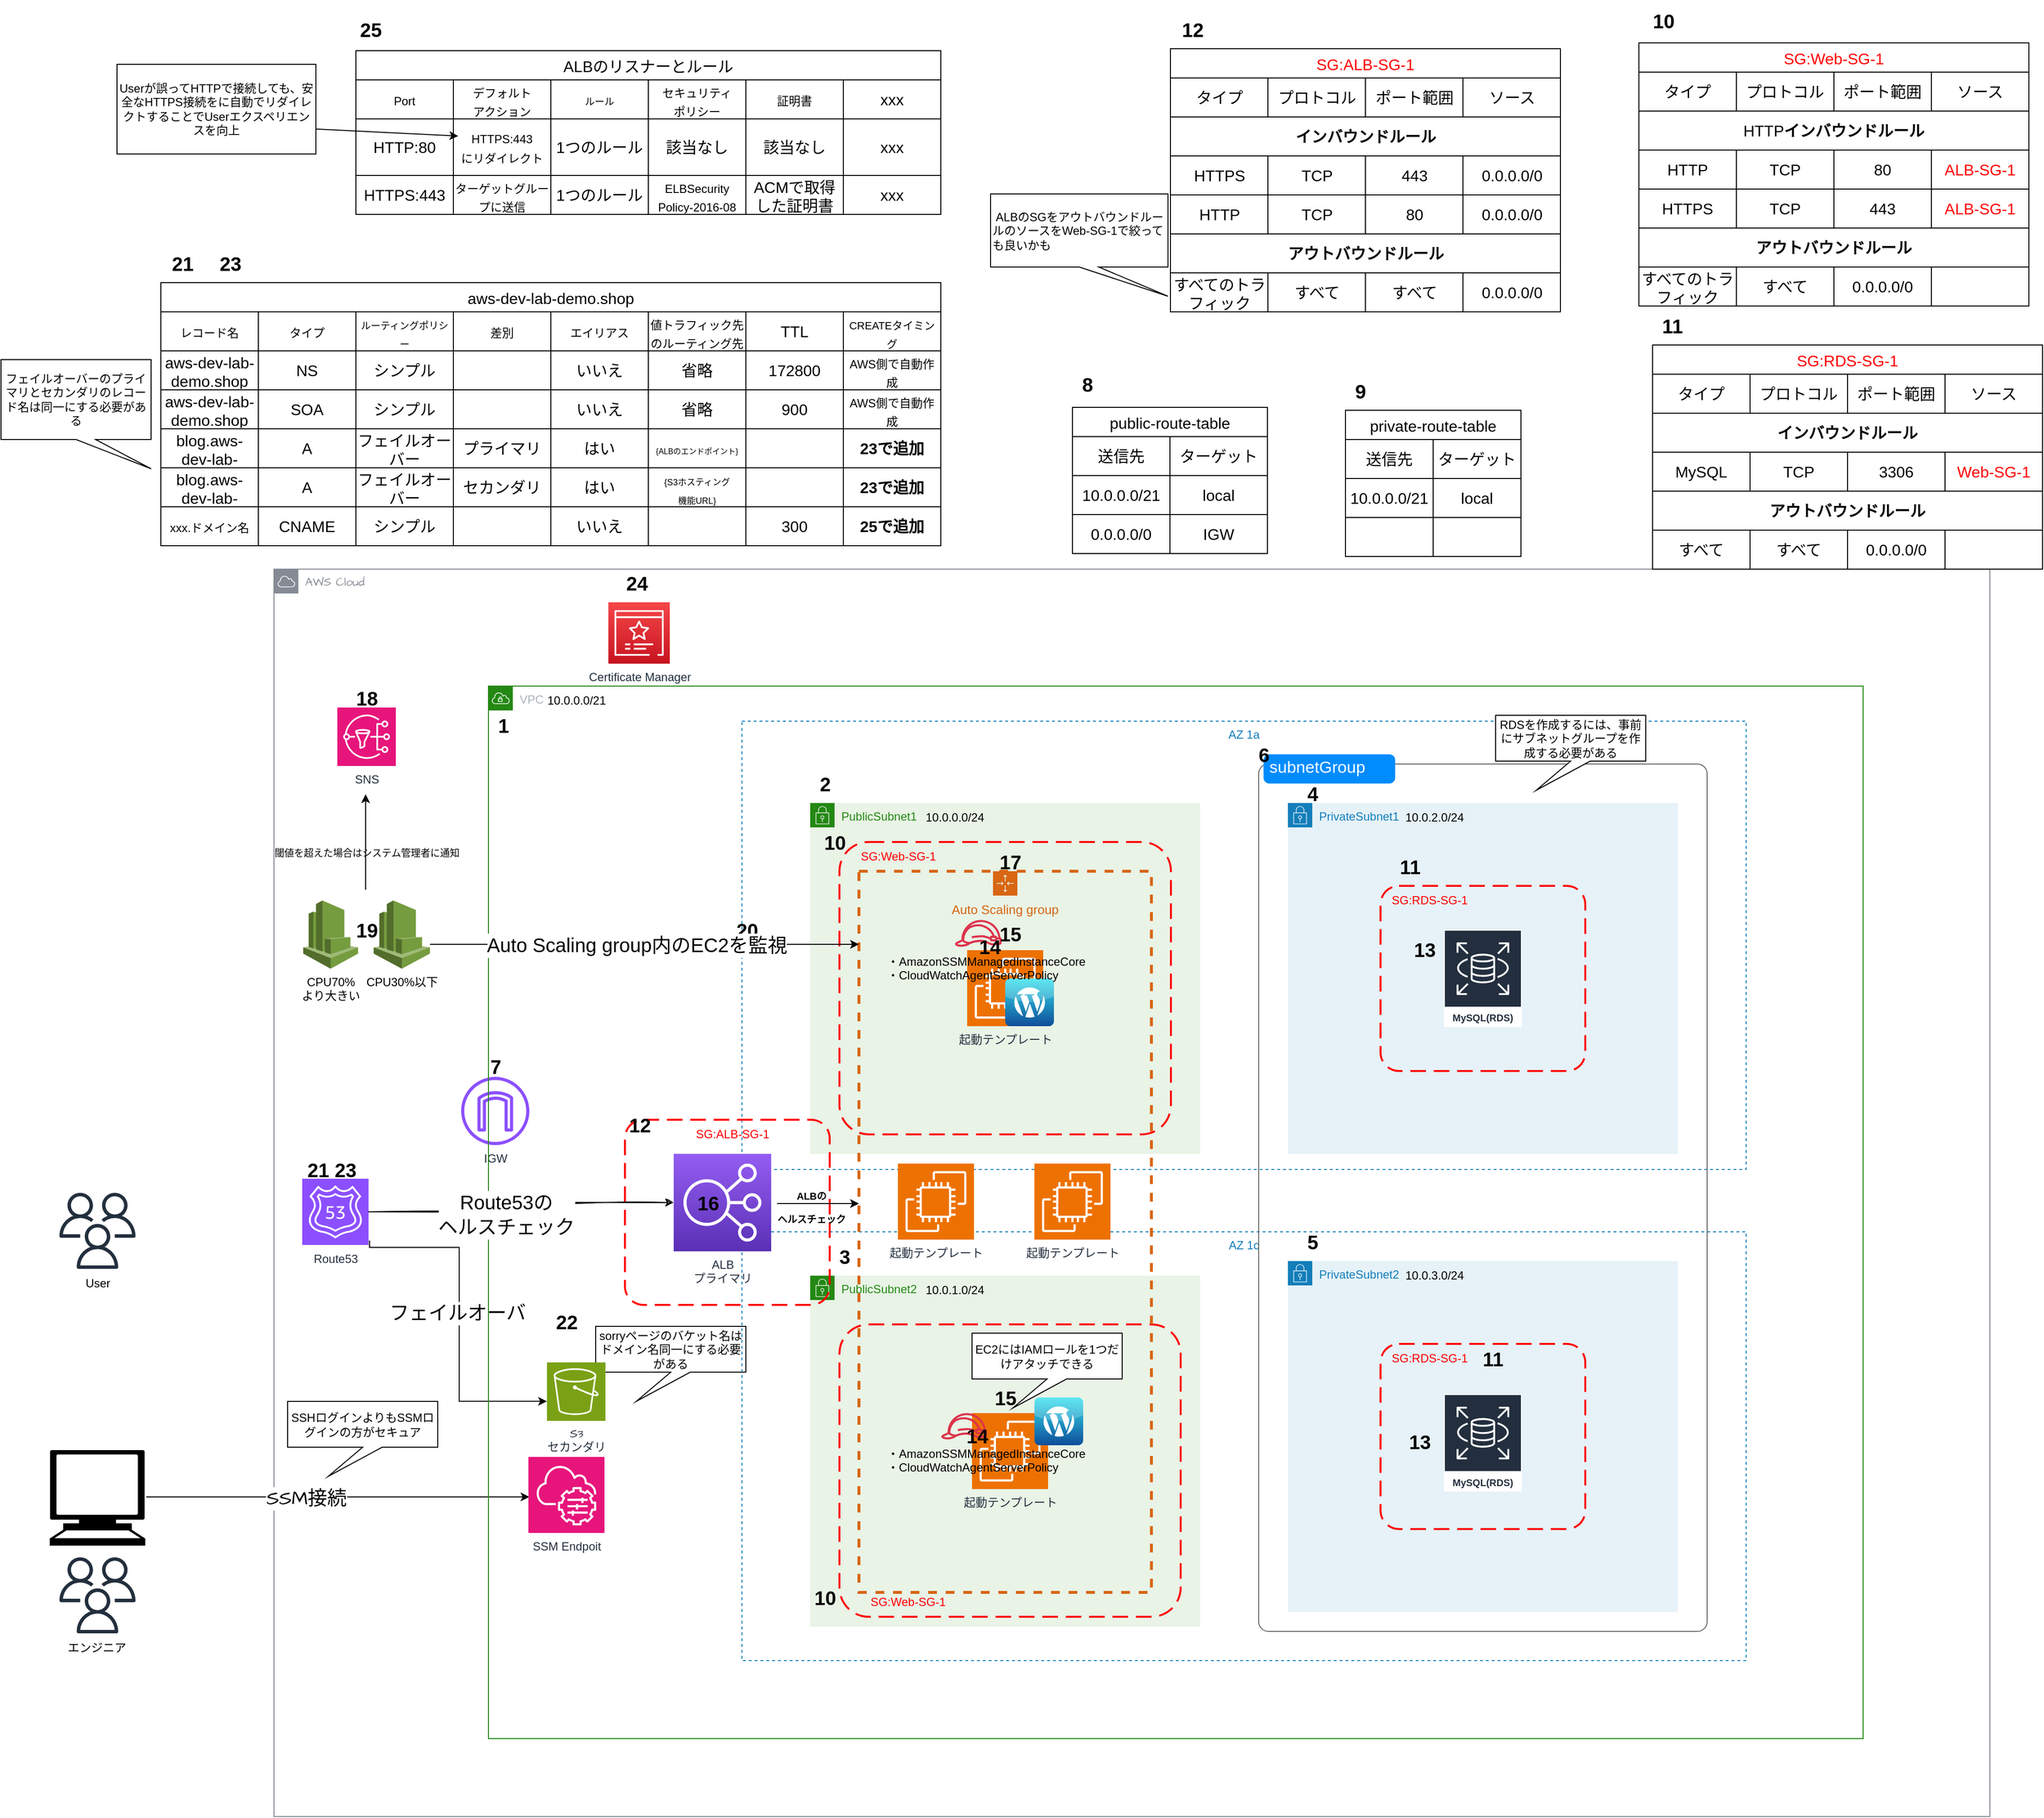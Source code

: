<mxfile version="21.6.1" type="device">
  <diagram id="Ht1M8jgEwFfnCIfOTk4-" name="Page-1">
    <mxGraphModel dx="5024" dy="645" grid="1" gridSize="7" guides="1" tooltips="1" connect="1" arrows="1" fold="1" page="1" pageScale="1" pageWidth="1169" pageHeight="827" math="0" shadow="0">
      <root>
        <mxCell id="0" />
        <mxCell id="1" parent="0" />
        <mxCell id="VFmoa-g2X2fQTsQ0lQN5-61" value="" style="group" parent="1" vertex="1" connectable="0">
          <mxGeometry x="-2590" y="840" width="1760" height="1280" as="geometry" />
        </mxCell>
        <mxCell id="VFmoa-g2X2fQTsQ0lQN5-2" value="AWS Cloud" style="sketch=0;outlineConnect=0;gradientColor=none;html=1;whiteSpace=wrap;fontSize=12;fontStyle=0;shape=mxgraph.aws4.group;grIcon=mxgraph.aws4.group_aws_cloud;strokeColor=#858B94;fillColor=none;verticalAlign=top;align=left;spacingLeft=30;fontColor=#858B94;dashed=0;hachureGap=4;jiggle=2;curveFitting=1;fontFamily=Architects Daughter;fontSource=https%3A%2F%2Ffonts.googleapis.com%2Fcss%3Ffamily%3DArchitects%2BDaughter;" parent="VFmoa-g2X2fQTsQ0lQN5-61" vertex="1">
          <mxGeometry width="1760" height="1280" as="geometry" />
        </mxCell>
        <mxCell id="J9RRddguhdsxr9tAM998-11" value="" style="group" parent="VFmoa-g2X2fQTsQ0lQN5-61" vertex="1" connectable="0">
          <mxGeometry x="30" y="340" width="130.0" height="70" as="geometry" />
        </mxCell>
        <mxCell id="J9RRddguhdsxr9tAM998-4" value="CPU70%&lt;br style=&quot;border-color: var(--border-color);&quot;&gt;より大きい" style="outlineConnect=0;dashed=0;verticalLabelPosition=bottom;verticalAlign=top;align=center;html=1;shape=mxgraph.aws3.cloudwatch;fillColor=#759C3E;gradientColor=none;" parent="J9RRddguhdsxr9tAM998-11" vertex="1">
          <mxGeometry width="56.308" height="70" as="geometry" />
        </mxCell>
        <mxCell id="J9RRddguhdsxr9tAM998-5" value="CPU30%以下" style="outlineConnect=0;dashed=0;verticalLabelPosition=bottom;verticalAlign=top;align=center;html=1;shape=mxgraph.aws3.cloudwatch;fillColor=#759C3E;gradientColor=none;" parent="J9RRddguhdsxr9tAM998-11" vertex="1">
          <mxGeometry x="72.285" width="57.715" height="70" as="geometry" />
        </mxCell>
        <mxCell id="VFmoa-g2X2fQTsQ0lQN5-60" value="&lt;span style=&quot;font-size: 20px;&quot;&gt;&lt;b&gt;19&lt;/b&gt;&lt;/span&gt;" style="text;html=1;align=center;verticalAlign=middle;resizable=0;points=[];autosize=1;strokeColor=none;fillColor=none;" parent="J9RRddguhdsxr9tAM998-11" vertex="1">
          <mxGeometry x="40" y="10" width="50" height="40" as="geometry" />
        </mxCell>
        <mxCell id="vTnjXQrWGi075O2zPj2b-36" value="IGW" style="sketch=0;outlineConnect=0;fontColor=#232F3E;gradientColor=none;fillColor=#8C4FFF;strokeColor=none;dashed=0;verticalLabelPosition=bottom;verticalAlign=top;align=center;html=1;fontSize=12;fontStyle=0;aspect=fixed;pointerEvents=1;shape=mxgraph.aws4.internet_gateway;" parent="VFmoa-g2X2fQTsQ0lQN5-61" vertex="1">
          <mxGeometry x="192" y="521" width="70" height="70" as="geometry" />
        </mxCell>
        <mxCell id="YejeAtmr7S_kk8jsVm7m-1" value="&lt;span style=&quot;font-size: 20px;&quot;&gt;&lt;b&gt;7&lt;/b&gt;&lt;/span&gt;" style="text;html=1;align=center;verticalAlign=middle;resizable=0;points=[];autosize=1;strokeColor=none;fillColor=none;" parent="VFmoa-g2X2fQTsQ0lQN5-61" vertex="1">
          <mxGeometry x="212" y="490" width="30" height="40" as="geometry" />
        </mxCell>
        <mxCell id="riyfArI8jRVZcN3oOnza-15" style="edgeStyle=orthogonalEdgeStyle;rounded=0;orthogonalLoop=1;jettySize=auto;html=1;entryX=0;entryY=0.5;entryDx=0;entryDy=0;entryPerimeter=0;" parent="VFmoa-g2X2fQTsQ0lQN5-61" edge="1">
          <mxGeometry relative="1" as="geometry">
            <mxPoint x="98" y="688.94" as="sourcePoint" />
            <mxPoint x="280" y="853.94" as="targetPoint" />
            <Array as="points">
              <mxPoint x="98" y="695.94" />
              <mxPoint x="190" y="695.94" />
              <mxPoint x="190" y="853.94" />
            </Array>
          </mxGeometry>
        </mxCell>
        <mxCell id="riyfArI8jRVZcN3oOnza-17" value="フェイルオーバ" style="edgeLabel;html=1;align=center;verticalAlign=middle;resizable=0;points=[];fontSize=20;fontFamily=Architects Daughter;" parent="riyfArI8jRVZcN3oOnza-15" vertex="1" connectable="0">
          <mxGeometry x="-0.047" y="-2" relative="1" as="geometry">
            <mxPoint as="offset" />
          </mxGeometry>
        </mxCell>
        <mxCell id="riyfArI8jRVZcN3oOnza-22" value="" style="group" parent="VFmoa-g2X2fQTsQ0lQN5-61" vertex="1" connectable="0">
          <mxGeometry x="64" y="112" width="79" height="106" as="geometry" />
        </mxCell>
        <mxCell id="VFmoa-g2X2fQTsQ0lQN5-56" value="" style="group" parent="riyfArI8jRVZcN3oOnza-22" vertex="1" connectable="0">
          <mxGeometry width="61" height="90" as="geometry" />
        </mxCell>
        <mxCell id="VFmoa-g2X2fQTsQ0lQN5-55" value="" style="group" parent="VFmoa-g2X2fQTsQ0lQN5-56" vertex="1" connectable="0">
          <mxGeometry x="1" width="60" height="40" as="geometry" />
        </mxCell>
        <mxCell id="J9RRddguhdsxr9tAM998-9" value="&lt;span style=&quot;font-size: 20px;&quot;&gt;&lt;b&gt;18&lt;/b&gt;&lt;/span&gt;" style="text;html=1;align=center;verticalAlign=middle;resizable=0;points=[];autosize=1;strokeColor=none;fillColor=none;" parent="VFmoa-g2X2fQTsQ0lQN5-55" vertex="1">
          <mxGeometry x="5" width="50" height="40" as="geometry" />
        </mxCell>
        <mxCell id="J9RRddguhdsxr9tAM998-1" value="SNS" style="sketch=0;points=[[0,0,0],[0.25,0,0],[0.5,0,0],[0.75,0,0],[1,0,0],[0,1,0],[0.25,1,0],[0.5,1,0],[0.75,1,0],[1,1,0],[0,0.25,0],[0,0.5,0],[0,0.75,0],[1,0.25,0],[1,0.5,0],[1,0.75,0]];outlineConnect=0;fontColor=#232F3E;fillColor=#E7157B;strokeColor=#ffffff;dashed=0;verticalLabelPosition=bottom;verticalAlign=top;align=center;html=1;fontSize=12;fontStyle=0;aspect=fixed;shape=mxgraph.aws4.resourceIcon;resIcon=mxgraph.aws4.sns;" parent="riyfArI8jRVZcN3oOnza-22" vertex="1">
          <mxGeometry x="1" y="30" width="60" height="60" as="geometry" />
        </mxCell>
        <mxCell id="riyfArI8jRVZcN3oOnza-24" style="edgeStyle=orthogonalEdgeStyle;rounded=0;orthogonalLoop=1;jettySize=auto;html=1;" parent="VFmoa-g2X2fQTsQ0lQN5-61" edge="1">
          <mxGeometry relative="1" as="geometry">
            <mxPoint x="94" y="329" as="sourcePoint" />
            <mxPoint x="94" y="231" as="targetPoint" />
          </mxGeometry>
        </mxCell>
        <mxCell id="riyfArI8jRVZcN3oOnza-25" value="&lt;font style=&quot;font-size: 10px;&quot;&gt;閾値を超えた場合はシステム管理者に通知&lt;/font&gt;" style="edgeLabel;html=1;align=center;verticalAlign=middle;resizable=0;points=[];fontSize=20;fontFamily=Architects Daughter;labelBackgroundColor=none;" parent="riyfArI8jRVZcN3oOnza-24" vertex="1" connectable="0">
          <mxGeometry x="-0.165" y="-1" relative="1" as="geometry">
            <mxPoint as="offset" />
          </mxGeometry>
        </mxCell>
        <mxCell id="pkkwUr__7v-cm5ZGfbng-4" value="" style="group" parent="VFmoa-g2X2fQTsQ0lQN5-61" vertex="1" connectable="0">
          <mxGeometry x="343" y="-7" width="63" height="104" as="geometry" />
        </mxCell>
        <mxCell id="pkkwUr__7v-cm5ZGfbng-2" value="Certificate Manager" style="sketch=0;points=[[0,0,0],[0.25,0,0],[0.5,0,0],[0.75,0,0],[1,0,0],[0,1,0],[0.25,1,0],[0.5,1,0],[0.75,1,0],[1,1,0],[0,0.25,0],[0,0.5,0],[0,0.75,0],[1,0.25,0],[1,0.5,0],[1,0.75,0]];outlineConnect=0;fontColor=#232F3E;gradientColor=#F54749;gradientDirection=north;fillColor=#C7131F;strokeColor=#ffffff;dashed=0;verticalLabelPosition=bottom;verticalAlign=top;align=center;html=1;fontSize=12;fontStyle=0;aspect=fixed;shape=mxgraph.aws4.resourceIcon;resIcon=mxgraph.aws4.certificate_manager_3;" parent="pkkwUr__7v-cm5ZGfbng-4" vertex="1">
          <mxGeometry y="41" width="63" height="63" as="geometry" />
        </mxCell>
        <mxCell id="pkkwUr__7v-cm5ZGfbng-3" value="&lt;span style=&quot;font-size: 20px;&quot;&gt;&lt;b&gt;24&lt;/b&gt;&lt;/span&gt;" style="text;html=1;align=center;verticalAlign=middle;resizable=0;points=[];autosize=1;strokeColor=none;fillColor=none;" parent="pkkwUr__7v-cm5ZGfbng-4" vertex="1">
          <mxGeometry x="8" width="42" height="42" as="geometry" />
        </mxCell>
        <mxCell id="pkkwUr__7v-cm5ZGfbng-58" value="sorryページのバケット名はドメイン名同一にする必要がある" style="shape=callout;whiteSpace=wrap;html=1;perimeter=calloutPerimeter;position2=0.27;" parent="VFmoa-g2X2fQTsQ0lQN5-61" vertex="1">
          <mxGeometry x="330" y="777" width="154" height="77" as="geometry" />
        </mxCell>
        <mxCell id="kVWfeCNtfVGO2dRMKom--8" value="S3&lt;br&gt;セカンダリ" style="sketch=0;points=[[0,0,0],[0.25,0,0],[0.5,0,0],[0.75,0,0],[1,0,0],[0,1,0],[0.25,1,0],[0.5,1,0],[0.75,1,0],[1,1,0],[0,0.25,0],[0,0.5,0],[0,0.75,0],[1,0.25,0],[1,0.5,0],[1,0.75,0]];outlineConnect=0;fontColor=#232F3E;fillColor=#7AA116;strokeColor=#ffffff;dashed=0;verticalLabelPosition=bottom;verticalAlign=top;align=center;html=1;fontSize=12;fontStyle=0;aspect=fixed;shape=mxgraph.aws4.resourceIcon;resIcon=mxgraph.aws4.s3;hachureGap=4;jiggle=2;curveFitting=1;fontFamily=Architects Daughter;fontSource=https%3A%2F%2Ffonts.googleapis.com%2Fcss%3Ffamily%3DArchitects%2BDaughter;" parent="VFmoa-g2X2fQTsQ0lQN5-61" vertex="1">
          <mxGeometry x="280" y="814" width="60" height="60" as="geometry" />
        </mxCell>
        <mxCell id="pkkwUr__7v-cm5ZGfbng-61" value="SSHログインよりもSSMログインの方がセキュア" style="shape=callout;whiteSpace=wrap;html=1;perimeter=calloutPerimeter;position2=0.27;" parent="VFmoa-g2X2fQTsQ0lQN5-61" vertex="1">
          <mxGeometry x="14" y="854" width="154" height="77" as="geometry" />
        </mxCell>
        <mxCell id="ZiQ7q6RdoCmD8hB_Plbi-26" style="edgeStyle=orthogonalEdgeStyle;rounded=0;orthogonalLoop=1;jettySize=auto;html=1;" parent="VFmoa-g2X2fQTsQ0lQN5-61" edge="1">
          <mxGeometry relative="1" as="geometry">
            <mxPoint x="-131" y="952" as="sourcePoint" />
            <mxPoint x="262" y="952" as="targetPoint" />
          </mxGeometry>
        </mxCell>
        <mxCell id="riyfArI8jRVZcN3oOnza-14" value="SSM接続" style="edgeLabel;html=1;align=center;verticalAlign=middle;resizable=0;points=[];fontSize=20;fontFamily=Architects Daughter;" parent="ZiQ7q6RdoCmD8hB_Plbi-26" vertex="1" connectable="0">
          <mxGeometry x="-0.165" y="-1" relative="1" as="geometry">
            <mxPoint as="offset" />
          </mxGeometry>
        </mxCell>
        <mxCell id="vTnjXQrWGi075O2zPj2b-40" value="VPC" style="points=[[0,0],[0.25,0],[0.5,0],[0.75,0],[1,0],[1,0.25],[1,0.5],[1,0.75],[1,1],[0.75,1],[0.5,1],[0.25,1],[0,1],[0,0.75],[0,0.5],[0,0.25]];outlineConnect=0;gradientColor=none;html=1;whiteSpace=wrap;fontSize=12;fontStyle=0;container=1;pointerEvents=0;collapsible=0;recursiveResize=0;shape=mxgraph.aws4.group;grIcon=mxgraph.aws4.group_vpc;strokeColor=#248814;fillColor=none;verticalAlign=top;align=left;spacingLeft=30;fontColor=#AAB7B8;dashed=0;" parent="1" vertex="1">
          <mxGeometry x="-2370" y="960" width="1410" height="1080" as="geometry" />
        </mxCell>
        <mxCell id="vTnjXQrWGi075O2zPj2b-39" value="AZ 1c" style="fillColor=none;strokeColor=#147EBA;dashed=1;verticalAlign=top;fontStyle=0;fontColor=#147EBA;whiteSpace=wrap;html=1;" parent="vTnjXQrWGi075O2zPj2b-40" vertex="1">
          <mxGeometry x="260" y="560" width="1030" height="440" as="geometry" />
        </mxCell>
        <mxCell id="vTnjXQrWGi075O2zPj2b-87" value="PublicSubnet2" style="points=[[0,0],[0.25,0],[0.5,0],[0.75,0],[1,0],[1,0.25],[1,0.5],[1,0.75],[1,1],[0.75,1],[0.5,1],[0.25,1],[0,1],[0,0.75],[0,0.5],[0,0.25]];outlineConnect=0;gradientColor=none;html=1;whiteSpace=wrap;fontSize=12;fontStyle=0;container=1;pointerEvents=0;collapsible=0;recursiveResize=0;shape=mxgraph.aws4.group;grIcon=mxgraph.aws4.group_security_group;grStroke=0;strokeColor=#248814;fillColor=#E9F3E6;verticalAlign=top;align=left;spacingLeft=30;fontColor=#248814;dashed=0;" parent="vTnjXQrWGi075O2zPj2b-40" vertex="1">
          <mxGeometry x="330" y="605" width="400" height="360" as="geometry" />
        </mxCell>
        <mxCell id="vTnjXQrWGi075O2zPj2b-88" value="10.0.1.0/24" style="text;html=1;align=center;verticalAlign=middle;resizable=0;points=[];autosize=1;strokeColor=none;fillColor=none;" parent="vTnjXQrWGi075O2zPj2b-87" vertex="1">
          <mxGeometry x="108" width="80" height="30" as="geometry" />
        </mxCell>
        <mxCell id="YejeAtmr7S_kk8jsVm7m-37" value="" style="rounded=1;arcSize=10;dashed=1;strokeColor=#ff0000;fillColor=none;gradientColor=none;dashPattern=8 4;strokeWidth=2;" parent="vTnjXQrWGi075O2zPj2b-87" vertex="1">
          <mxGeometry x="30" y="50" width="350" height="300" as="geometry" />
        </mxCell>
        <mxCell id="YejeAtmr7S_kk8jsVm7m-38" value="&lt;font color=&quot;#ff0000&quot;&gt;SG:Web-SG-1&lt;/font&gt;" style="text;html=1;align=center;verticalAlign=middle;resizable=0;points=[];autosize=1;strokeColor=none;fillColor=none;" parent="vTnjXQrWGi075O2zPj2b-87" vertex="1">
          <mxGeometry x="50" y="320" width="100" height="30" as="geometry" />
        </mxCell>
        <mxCell id="YejeAtmr7S_kk8jsVm7m-40" value="起動テンプレート" style="sketch=0;points=[[0,0,0],[0.25,0,0],[0.5,0,0],[0.75,0,0],[1,0,0],[0,1,0],[0.25,1,0],[0.5,1,0],[0.75,1,0],[1,1,0],[0,0.25,0],[0,0.5,0],[0,0.75,0],[1,0.25,0],[1,0.5,0],[1,0.75,0]];outlineConnect=0;fontColor=#232F3E;fillColor=#ED7100;strokeColor=#ffffff;dashed=0;verticalLabelPosition=bottom;verticalAlign=top;align=center;html=1;fontSize=12;fontStyle=0;aspect=fixed;shape=mxgraph.aws4.resourceIcon;resIcon=mxgraph.aws4.ec2;" parent="vTnjXQrWGi075O2zPj2b-87" vertex="1">
          <mxGeometry x="166" y="141" width="78" height="78" as="geometry" />
        </mxCell>
        <mxCell id="ZiQ7q6RdoCmD8hB_Plbi-19" value="" style="group" parent="vTnjXQrWGi075O2zPj2b-87" vertex="1" connectable="0">
          <mxGeometry x="77" y="141" width="210" height="54" as="geometry" />
        </mxCell>
        <mxCell id="ZiQ7q6RdoCmD8hB_Plbi-20" value="" style="sketch=0;outlineConnect=0;fontColor=#232F3E;gradientColor=none;fillColor=#DD344C;strokeColor=none;dashed=0;verticalLabelPosition=bottom;verticalAlign=top;align=center;html=1;fontSize=12;fontStyle=0;aspect=fixed;pointerEvents=1;shape=mxgraph.aws4.role;" parent="ZiQ7q6RdoCmD8hB_Plbi-19" vertex="1">
          <mxGeometry x="57.004" width="47.864" height="27.0" as="geometry" />
        </mxCell>
        <mxCell id="ZiQ7q6RdoCmD8hB_Plbi-21" value="・AmazonSSMManagedInstanceCore&#xa;・CloudWatchAgentServerPolicy" style="text;whiteSpace=wrap;" parent="ZiQ7q6RdoCmD8hB_Plbi-19" vertex="1">
          <mxGeometry y="28.286" width="210" height="25.714" as="geometry" />
        </mxCell>
        <mxCell id="Y93FKO15v0cB7SbNKrHg-14" value="&lt;span style=&quot;font-size: 20px;&quot;&gt;&lt;b&gt;14&lt;/b&gt;&lt;/span&gt;" style="text;html=1;align=center;verticalAlign=middle;resizable=0;points=[];autosize=1;strokeColor=none;fillColor=none;" parent="ZiQ7q6RdoCmD8hB_Plbi-19" vertex="1">
          <mxGeometry x="69.23" y="2.571" width="50" height="40" as="geometry" />
        </mxCell>
        <mxCell id="YejeAtmr7S_kk8jsVm7m-41" value="" style="dashed=0;outlineConnect=0;html=1;align=center;labelPosition=center;verticalLabelPosition=bottom;verticalAlign=top;shape=mxgraph.webicons.wordpress;fillColor=#35E2EE;gradientColor=#0E4D99" parent="vTnjXQrWGi075O2zPj2b-87" vertex="1">
          <mxGeometry x="230" y="125" width="50" height="49" as="geometry" />
        </mxCell>
        <mxCell id="YejeAtmr7S_kk8jsVm7m-39" value="&lt;span style=&quot;font-size: 20px;&quot;&gt;&lt;b&gt;10&lt;/b&gt;&lt;/span&gt;" style="text;html=1;align=center;verticalAlign=middle;resizable=0;points=[];autosize=1;strokeColor=none;fillColor=none;" parent="vTnjXQrWGi075O2zPj2b-87" vertex="1">
          <mxGeometry x="-10" y="310" width="50" height="40" as="geometry" />
        </mxCell>
        <mxCell id="pkkwUr__7v-cm5ZGfbng-59" value="EC2にはIAMロールを1つだけアタッチできる" style="shape=callout;whiteSpace=wrap;html=1;perimeter=calloutPerimeter;position2=0.27;" parent="vTnjXQrWGi075O2zPj2b-87" vertex="1">
          <mxGeometry x="166" y="59" width="154" height="77" as="geometry" />
        </mxCell>
        <mxCell id="vTnjXQrWGi075O2zPj2b-90" value="" style="shape=mxgraph.mockup.containers.marginRect;rectMarginTop=10;strokeColor=#666666;strokeWidth=1;dashed=0;rounded=1;arcSize=5;recursiveResize=0;html=1;whiteSpace=wrap;fillColor=none;" parent="vTnjXQrWGi075O2zPj2b-40" vertex="1">
          <mxGeometry x="790" y="70" width="460" height="900" as="geometry" />
        </mxCell>
        <mxCell id="vTnjXQrWGi075O2zPj2b-91" value="subnetGroup" style="shape=rect;strokeColor=none;fillColor=#008cff;strokeWidth=1;dashed=0;rounded=1;arcSize=20;fontColor=#ffffff;fontSize=17;spacing=2;spacingTop=-2;align=left;autosize=1;spacingLeft=4;resizeWidth=0;resizeHeight=0;perimeter=none;html=1;whiteSpace=wrap;" parent="vTnjXQrWGi075O2zPj2b-90" vertex="1">
          <mxGeometry x="5" width="135" height="30" as="geometry" />
        </mxCell>
        <mxCell id="d03zRdldUPs4wF0QZEyh-10" value="&lt;span style=&quot;font-size: 20px;&quot;&gt;&lt;b&gt;5&lt;/b&gt;&lt;/span&gt;" style="text;html=1;align=center;verticalAlign=middle;resizable=0;points=[];autosize=1;strokeColor=none;fillColor=none;" parent="vTnjXQrWGi075O2zPj2b-90" vertex="1">
          <mxGeometry x="40" y="480" width="30" height="40" as="geometry" />
        </mxCell>
        <mxCell id="vTnjXQrWGi075O2zPj2b-86" value="PrivateSubnet2" style="points=[[0,0],[0.25,0],[0.5,0],[0.75,0],[1,0],[1,0.25],[1,0.5],[1,0.75],[1,1],[0.75,1],[0.5,1],[0.25,1],[0,1],[0,0.75],[0,0.5],[0,0.25]];outlineConnect=0;gradientColor=none;html=1;whiteSpace=wrap;fontSize=12;fontStyle=0;container=1;pointerEvents=0;collapsible=0;recursiveResize=0;shape=mxgraph.aws4.group;grIcon=mxgraph.aws4.group_security_group;grStroke=0;strokeColor=#147EBA;fillColor=#E6F2F8;verticalAlign=top;align=left;spacingLeft=30;fontColor=#147EBA;dashed=0;" parent="vTnjXQrWGi075O2zPj2b-90" vertex="1">
          <mxGeometry x="30" y="520" width="400" height="360" as="geometry" />
        </mxCell>
        <mxCell id="YejeAtmr7S_kk8jsVm7m-46" value="" style="rounded=1;arcSize=10;dashed=1;strokeColor=#ff0000;fillColor=none;gradientColor=none;dashPattern=8 4;strokeWidth=2;" parent="vTnjXQrWGi075O2zPj2b-86" vertex="1">
          <mxGeometry x="95" y="85" width="210" height="190" as="geometry" />
        </mxCell>
        <mxCell id="YejeAtmr7S_kk8jsVm7m-47" value="MySQL(RDS)" style="sketch=0;outlineConnect=0;fontColor=#232F3E;gradientColor=none;strokeColor=#ffffff;fillColor=#232F3E;dashed=0;verticalLabelPosition=middle;verticalAlign=bottom;align=center;html=1;whiteSpace=wrap;fontSize=10;fontStyle=1;spacing=3;shape=mxgraph.aws4.productIcon;prIcon=mxgraph.aws4.rds;" parent="vTnjXQrWGi075O2zPj2b-86" vertex="1">
          <mxGeometry x="160" y="136.5" width="80" height="100" as="geometry" />
        </mxCell>
        <mxCell id="YejeAtmr7S_kk8jsVm7m-48" value="&lt;font color=&quot;#ff0000&quot;&gt;SG:RDS-SG-1&lt;/font&gt;" style="text;html=1;align=center;verticalAlign=middle;resizable=0;points=[];autosize=1;strokeColor=none;fillColor=none;" parent="vTnjXQrWGi075O2zPj2b-86" vertex="1">
          <mxGeometry x="95" y="85" width="100" height="30" as="geometry" />
        </mxCell>
        <mxCell id="Y93FKO15v0cB7SbNKrHg-12" value="&lt;span style=&quot;font-size: 20px;&quot;&gt;&lt;b&gt;13&lt;/b&gt;&lt;/span&gt;" style="text;html=1;align=center;verticalAlign=middle;resizable=0;points=[];autosize=1;strokeColor=none;fillColor=none;" parent="vTnjXQrWGi075O2zPj2b-86" vertex="1">
          <mxGeometry x="110" y="165" width="50" height="40" as="geometry" />
        </mxCell>
        <mxCell id="Y93FKO15v0cB7SbNKrHg-11" value="&lt;span style=&quot;font-size: 20px;&quot;&gt;&lt;b&gt;11&lt;/b&gt;&lt;/span&gt;" style="text;html=1;align=center;verticalAlign=middle;resizable=0;points=[];autosize=1;strokeColor=none;fillColor=none;" parent="vTnjXQrWGi075O2zPj2b-86" vertex="1">
          <mxGeometry x="190" y="80" width="40" height="40" as="geometry" />
        </mxCell>
        <mxCell id="vTnjXQrWGi075O2zPj2b-89" value="10.0.3.0/24" style="text;html=1;align=center;verticalAlign=middle;resizable=0;points=[];autosize=1;strokeColor=none;fillColor=none;" parent="vTnjXQrWGi075O2zPj2b-90" vertex="1">
          <mxGeometry x="140" y="520" width="80" height="30" as="geometry" />
        </mxCell>
        <mxCell id="vTnjXQrWGi075O2zPj2b-38" value="AZ 1a" style="fillColor=none;strokeColor=#147EBA;dashed=1;verticalAlign=top;fontStyle=0;fontColor=#147EBA;whiteSpace=wrap;html=1;" parent="vTnjXQrWGi075O2zPj2b-40" vertex="1">
          <mxGeometry x="260" y="36" width="1030" height="460" as="geometry" />
        </mxCell>
        <mxCell id="vTnjXQrWGi075O2zPj2b-42" value="10.0.0.0/21" style="text;html=1;align=center;verticalAlign=middle;resizable=0;points=[];autosize=1;strokeColor=none;fillColor=none;" parent="vTnjXQrWGi075O2zPj2b-40" vertex="1">
          <mxGeometry x="50" width="80" height="30" as="geometry" />
        </mxCell>
        <mxCell id="vTnjXQrWGi075O2zPj2b-43" value="PublicSubnet1" style="points=[[0,0],[0.25,0],[0.5,0],[0.75,0],[1,0],[1,0.25],[1,0.5],[1,0.75],[1,1],[0.75,1],[0.5,1],[0.25,1],[0,1],[0,0.75],[0,0.5],[0,0.25]];outlineConnect=0;gradientColor=none;html=1;whiteSpace=wrap;fontSize=12;fontStyle=0;container=1;pointerEvents=0;collapsible=0;recursiveResize=0;shape=mxgraph.aws4.group;grIcon=mxgraph.aws4.group_security_group;grStroke=0;strokeColor=#248814;fillColor=#E9F3E6;verticalAlign=top;align=left;spacingLeft=30;fontColor=#248814;dashed=0;" parent="vTnjXQrWGi075O2zPj2b-40" vertex="1">
          <mxGeometry x="330" y="120" width="400" height="360" as="geometry" />
        </mxCell>
        <mxCell id="vTnjXQrWGi075O2zPj2b-44" value="10.0.0.0/24" style="text;html=1;align=center;verticalAlign=middle;resizable=0;points=[];autosize=1;strokeColor=none;fillColor=none;" parent="vTnjXQrWGi075O2zPj2b-43" vertex="1">
          <mxGeometry x="108" width="80" height="30" as="geometry" />
        </mxCell>
        <mxCell id="vTnjXQrWGi075O2zPj2b-5" value="" style="rounded=1;arcSize=10;dashed=1;strokeColor=#ff0000;fillColor=none;gradientColor=none;dashPattern=8 4;strokeWidth=2;" parent="vTnjXQrWGi075O2zPj2b-43" vertex="1">
          <mxGeometry x="30" y="40" width="340" height="300" as="geometry" />
        </mxCell>
        <mxCell id="vTnjXQrWGi075O2zPj2b-2" value="起動テンプレート" style="sketch=0;points=[[0,0,0],[0.25,0,0],[0.5,0,0],[0.75,0,0],[1,0,0],[0,1,0],[0.25,1,0],[0.5,1,0],[0.75,1,0],[1,1,0],[0,0.25,0],[0,0.5,0],[0,0.75,0],[1,0.25,0],[1,0.5,0],[1,0.75,0]];outlineConnect=0;fontColor=#232F3E;fillColor=#ED7100;strokeColor=#ffffff;dashed=0;verticalLabelPosition=bottom;verticalAlign=top;align=center;html=1;fontSize=12;fontStyle=0;aspect=fixed;shape=mxgraph.aws4.resourceIcon;resIcon=mxgraph.aws4.ec2;" parent="vTnjXQrWGi075O2zPj2b-43" vertex="1">
          <mxGeometry x="161" y="151" width="78" height="78" as="geometry" />
        </mxCell>
        <mxCell id="vTnjXQrWGi075O2zPj2b-10" value="&lt;font color=&quot;#ff0000&quot;&gt;SG:Web-SG-1&lt;/font&gt;" style="text;html=1;align=center;verticalAlign=middle;resizable=0;points=[];autosize=1;strokeColor=none;fillColor=none;" parent="vTnjXQrWGi075O2zPj2b-43" vertex="1">
          <mxGeometry x="40.0" y="40" width="100" height="30" as="geometry" />
        </mxCell>
        <mxCell id="Y93FKO15v0cB7SbNKrHg-47" value="&lt;span style=&quot;font-size: 20px;&quot;&gt;&lt;b&gt;17&lt;/b&gt;&lt;/span&gt;" style="text;html=1;align=center;verticalAlign=middle;resizable=0;points=[];autosize=1;strokeColor=none;fillColor=none;" parent="vTnjXQrWGi075O2zPj2b-43" vertex="1">
          <mxGeometry x="180" y="40" width="50" height="40" as="geometry" />
        </mxCell>
        <mxCell id="vTnjXQrWGi075O2zPj2b-8" value="" style="dashed=0;outlineConnect=0;html=1;align=center;labelPosition=center;verticalLabelPosition=bottom;verticalAlign=top;shape=mxgraph.webicons.wordpress;fillColor=#35E2EE;gradientColor=#0E4D99" parent="vTnjXQrWGi075O2zPj2b-43" vertex="1">
          <mxGeometry x="200" y="180" width="50" height="49" as="geometry" />
        </mxCell>
        <mxCell id="ZiQ7q6RdoCmD8hB_Plbi-16" value="" style="group" parent="vTnjXQrWGi075O2zPj2b-43" vertex="1" connectable="0">
          <mxGeometry x="96.5" y="120" width="190" height="55" as="geometry" />
        </mxCell>
        <mxCell id="ZiQ7q6RdoCmD8hB_Plbi-12" value="" style="sketch=0;outlineConnect=0;fontColor=#232F3E;gradientColor=none;fillColor=#DD344C;strokeColor=none;dashed=0;verticalLabelPosition=bottom;verticalAlign=top;align=center;html=1;fontSize=12;fontStyle=0;aspect=fixed;pointerEvents=1;shape=mxgraph.aws4.role;" parent="ZiQ7q6RdoCmD8hB_Plbi-16" vertex="1">
          <mxGeometry x="51.575" width="48.75" height="27.5" as="geometry" />
        </mxCell>
        <mxCell id="ZiQ7q6RdoCmD8hB_Plbi-14" value="・AmazonSSMManagedInstanceCore&#xa;・CloudWatchAgentServerPolicy" style="text;whiteSpace=wrap;" parent="ZiQ7q6RdoCmD8hB_Plbi-16" vertex="1">
          <mxGeometry x="-20" y="28.81" width="210" height="26.19" as="geometry" />
        </mxCell>
        <mxCell id="Y93FKO15v0cB7SbNKrHg-13" value="&lt;b style=&quot;border-color: var(--border-color); font-size: 20px;&quot;&gt;14&lt;/b&gt;" style="text;html=1;align=center;verticalAlign=middle;resizable=0;points=[];autosize=1;strokeColor=none;fillColor=none;" parent="ZiQ7q6RdoCmD8hB_Plbi-16" vertex="1">
          <mxGeometry x="62.637" y="6.548" width="50" height="40" as="geometry" />
        </mxCell>
        <mxCell id="Y93FKO15v0cB7SbNKrHg-30" value="&lt;span style=&quot;font-size: 20px;&quot;&gt;&lt;b&gt;15&lt;/b&gt;&lt;/span&gt;" style="text;html=1;align=center;verticalAlign=middle;resizable=0;points=[];autosize=1;strokeColor=none;fillColor=none;" parent="ZiQ7q6RdoCmD8hB_Plbi-16" vertex="1">
          <mxGeometry x="83.5" y="-6.25" width="50" height="40" as="geometry" />
        </mxCell>
        <mxCell id="vTnjXQrWGi075O2zPj2b-47" value="PrivateSubnet1" style="points=[[0,0],[0.25,0],[0.5,0],[0.75,0],[1,0],[1,0.25],[1,0.5],[1,0.75],[1,1],[0.75,1],[0.5,1],[0.25,1],[0,1],[0,0.75],[0,0.5],[0,0.25]];outlineConnect=0;gradientColor=none;html=1;whiteSpace=wrap;fontSize=12;fontStyle=0;container=1;pointerEvents=0;collapsible=0;recursiveResize=0;shape=mxgraph.aws4.group;grIcon=mxgraph.aws4.group_security_group;grStroke=0;strokeColor=#147EBA;fillColor=#E6F2F8;verticalAlign=top;align=left;spacingLeft=30;fontColor=#147EBA;dashed=0;" parent="vTnjXQrWGi075O2zPj2b-40" vertex="1">
          <mxGeometry x="820" y="120" width="400" height="360" as="geometry" />
        </mxCell>
        <mxCell id="vTnjXQrWGi075O2zPj2b-48" value="10.0.2.0/24" style="text;html=1;align=center;verticalAlign=middle;resizable=0;points=[];autosize=1;strokeColor=none;fillColor=none;" parent="vTnjXQrWGi075O2zPj2b-47" vertex="1">
          <mxGeometry x="110" width="80" height="30" as="geometry" />
        </mxCell>
        <mxCell id="vTnjXQrWGi075O2zPj2b-4" value="" style="rounded=1;arcSize=10;dashed=1;strokeColor=#ff0000;fillColor=none;gradientColor=none;dashPattern=8 4;strokeWidth=2;" parent="vTnjXQrWGi075O2zPj2b-47" vertex="1">
          <mxGeometry x="95" y="85" width="210" height="190" as="geometry" />
        </mxCell>
        <mxCell id="vTnjXQrWGi075O2zPj2b-11" value="&lt;font color=&quot;#ff0000&quot;&gt;SG:RDS-SG-1&lt;/font&gt;" style="text;html=1;align=center;verticalAlign=middle;resizable=0;points=[];autosize=1;strokeColor=none;fillColor=none;" parent="vTnjXQrWGi075O2zPj2b-47" vertex="1">
          <mxGeometry x="95" y="85" width="100" height="30" as="geometry" />
        </mxCell>
        <mxCell id="vTnjXQrWGi075O2zPj2b-3" value="MySQL(RDS)" style="sketch=0;outlineConnect=0;fontColor=#232F3E;gradientColor=none;strokeColor=#ffffff;fillColor=#232F3E;dashed=0;verticalLabelPosition=middle;verticalAlign=bottom;align=center;html=1;whiteSpace=wrap;fontSize=10;fontStyle=1;spacing=3;shape=mxgraph.aws4.productIcon;prIcon=mxgraph.aws4.rds;" parent="vTnjXQrWGi075O2zPj2b-47" vertex="1">
          <mxGeometry x="160" y="130" width="80" height="100" as="geometry" />
        </mxCell>
        <mxCell id="Y93FKO15v0cB7SbNKrHg-3" value="&lt;span style=&quot;font-size: 20px;&quot;&gt;&lt;b&gt;11&lt;/b&gt;&lt;/span&gt;" style="text;html=1;align=center;verticalAlign=middle;resizable=0;points=[];autosize=1;strokeColor=none;fillColor=none;" parent="vTnjXQrWGi075O2zPj2b-47" vertex="1">
          <mxGeometry x="105" y="45" width="40" height="40" as="geometry" />
        </mxCell>
        <mxCell id="Y93FKO15v0cB7SbNKrHg-9" value="&lt;span style=&quot;font-size: 20px;&quot;&gt;&lt;b&gt;13&lt;/b&gt;&lt;/span&gt;" style="text;html=1;align=center;verticalAlign=middle;resizable=0;points=[];autosize=1;strokeColor=none;fillColor=none;" parent="vTnjXQrWGi075O2zPj2b-47" vertex="1">
          <mxGeometry x="115" y="130" width="50" height="40" as="geometry" />
        </mxCell>
        <mxCell id="ZOmt6LfAqQcuGZeTLf46-1" value="" style="rounded=1;arcSize=10;dashed=1;strokeColor=#ff0000;fillColor=none;gradientColor=none;dashPattern=8 4;strokeWidth=2;" parent="vTnjXQrWGi075O2zPj2b-40" vertex="1">
          <mxGeometry x="140" y="445" width="210" height="190" as="geometry" />
        </mxCell>
        <mxCell id="d03zRdldUPs4wF0QZEyh-1" value="&lt;font style=&quot;font-size: 20px;&quot;&gt;&lt;b&gt;1&lt;/b&gt;&lt;/font&gt;" style="text;html=1;align=center;verticalAlign=middle;resizable=0;points=[];autosize=1;strokeColor=none;fillColor=none;" parent="vTnjXQrWGi075O2zPj2b-40" vertex="1">
          <mxGeometry y="20" width="30" height="40" as="geometry" />
        </mxCell>
        <mxCell id="d03zRdldUPs4wF0QZEyh-8" value="&lt;span style=&quot;font-size: 20px;&quot;&gt;&lt;b&gt;2&lt;/b&gt;&lt;/span&gt;" style="text;html=1;align=center;verticalAlign=middle;resizable=0;points=[];autosize=1;strokeColor=none;fillColor=none;" parent="vTnjXQrWGi075O2zPj2b-40" vertex="1">
          <mxGeometry x="330" y="80" width="30" height="40" as="geometry" />
        </mxCell>
        <mxCell id="d03zRdldUPs4wF0QZEyh-11" value="&lt;span style=&quot;font-size: 20px;&quot;&gt;&lt;b&gt;4&lt;/b&gt;&lt;/span&gt;" style="text;html=1;align=center;verticalAlign=middle;resizable=0;points=[];autosize=1;strokeColor=none;fillColor=none;" parent="vTnjXQrWGi075O2zPj2b-40" vertex="1">
          <mxGeometry x="830" y="90" width="30" height="40" as="geometry" />
        </mxCell>
        <mxCell id="YejeAtmr7S_kk8jsVm7m-5" value="&lt;span style=&quot;font-size: 20px;&quot;&gt;&lt;b&gt;10&lt;/b&gt;&lt;/span&gt;" style="text;html=1;align=center;verticalAlign=middle;resizable=0;points=[];autosize=1;strokeColor=none;fillColor=none;" parent="vTnjXQrWGi075O2zPj2b-40" vertex="1">
          <mxGeometry x="330" y="140" width="50" height="40" as="geometry" />
        </mxCell>
        <mxCell id="YejeAtmr7S_kk8jsVm7m-7" value="&lt;span style=&quot;font-size: 20px;&quot;&gt;&lt;b&gt;6&lt;/b&gt;&lt;/span&gt;" style="text;html=1;align=center;verticalAlign=middle;resizable=0;points=[];autosize=1;strokeColor=none;fillColor=none;" parent="vTnjXQrWGi075O2zPj2b-40" vertex="1">
          <mxGeometry x="780" y="50" width="30" height="40" as="geometry" />
        </mxCell>
        <mxCell id="YejeAtmr7S_kk8jsVm7m-44" value="ALB&lt;br&gt;プライマリ" style="sketch=0;points=[[0,0,0],[0.25,0,0],[0.5,0,0],[0.75,0,0],[1,0,0],[0,1,0],[0.25,1,0],[0.5,1,0],[0.75,1,0],[1,1,0],[0,0.25,0],[0,0.5,0],[0,0.75,0],[1,0.25,0],[1,0.5,0],[1,0.75,0]];outlineConnect=0;fontColor=#232F3E;gradientColor=#945DF2;gradientDirection=north;fillColor=#5A30B5;strokeColor=#ffffff;dashed=0;verticalLabelPosition=bottom;verticalAlign=top;align=center;html=1;fontSize=12;fontStyle=0;aspect=fixed;shape=mxgraph.aws4.resourceIcon;resIcon=mxgraph.aws4.elastic_load_balancing;" parent="vTnjXQrWGi075O2zPj2b-40" vertex="1">
          <mxGeometry x="190" y="480" width="100" height="100" as="geometry" />
        </mxCell>
        <mxCell id="ZOmt6LfAqQcuGZeTLf46-2" value="&lt;font color=&quot;#ff0000&quot;&gt;SG:ALB-SG-1&lt;/font&gt;" style="text;html=1;align=center;verticalAlign=middle;resizable=0;points=[];autosize=1;strokeColor=none;fillColor=none;" parent="vTnjXQrWGi075O2zPj2b-40" vertex="1">
          <mxGeometry x="200" y="445" width="100" height="30" as="geometry" />
        </mxCell>
        <mxCell id="ZiQ7q6RdoCmD8hB_Plbi-11" value="SSM Endpoit" style="sketch=0;points=[[0,0,0],[0.25,0,0],[0.5,0,0],[0.75,0,0],[1,0,0],[0,1,0],[0.25,1,0],[0.5,1,0],[0.75,1,0],[1,1,0],[0,0.25,0],[0,0.5,0],[0,0.75,0],[1,0.25,0],[1,0.5,0],[1,0.75,0]];points=[[0,0,0],[0.25,0,0],[0.5,0,0],[0.75,0,0],[1,0,0],[0,1,0],[0.25,1,0],[0.5,1,0],[0.75,1,0],[1,1,0],[0,0.25,0],[0,0.5,0],[0,0.75,0],[1,0.25,0],[1,0.5,0],[1,0.75,0]];outlineConnect=0;fontColor=#232F3E;fillColor=#E7157B;strokeColor=#ffffff;dashed=0;verticalLabelPosition=bottom;verticalAlign=top;align=center;html=1;fontSize=12;fontStyle=0;aspect=fixed;shape=mxgraph.aws4.resourceIcon;resIcon=mxgraph.aws4.systems_manager;" parent="vTnjXQrWGi075O2zPj2b-40" vertex="1">
          <mxGeometry x="41" y="791" width="78" height="78" as="geometry" />
        </mxCell>
        <mxCell id="Y93FKO15v0cB7SbNKrHg-8" value="&lt;span style=&quot;font-size: 20px;&quot;&gt;&lt;b&gt;12&lt;/b&gt;&lt;/span&gt;" style="text;html=1;align=center;verticalAlign=middle;resizable=0;points=[];autosize=1;strokeColor=none;fillColor=none;" parent="vTnjXQrWGi075O2zPj2b-40" vertex="1">
          <mxGeometry x="130" y="430" width="50" height="40" as="geometry" />
        </mxCell>
        <mxCell id="Y93FKO15v0cB7SbNKrHg-27" style="edgeStyle=orthogonalEdgeStyle;rounded=0;orthogonalLoop=1;jettySize=auto;html=1;exitX=0.5;exitY=1;exitDx=0;exitDy=0;" parent="vTnjXQrWGi075O2zPj2b-40" edge="1">
          <mxGeometry relative="1" as="geometry">
            <mxPoint x="445" y="920.0" as="sourcePoint" />
            <mxPoint x="445" y="920.0" as="targetPoint" />
          </mxGeometry>
        </mxCell>
        <mxCell id="d03zRdldUPs4wF0QZEyh-9" value="&lt;span style=&quot;font-size: 20px;&quot;&gt;&lt;b&gt;3&lt;/b&gt;&lt;/span&gt;" style="text;html=1;align=center;verticalAlign=middle;resizable=0;points=[];autosize=1;strokeColor=none;fillColor=none;" parent="vTnjXQrWGi075O2zPj2b-40" vertex="1">
          <mxGeometry x="350" y="565" width="30" height="40" as="geometry" />
        </mxCell>
        <mxCell id="Y93FKO15v0cB7SbNKrHg-33" value="&lt;span style=&quot;font-size: 20px;&quot;&gt;&lt;b&gt;16&lt;/b&gt;&lt;/span&gt;" style="text;html=1;align=center;verticalAlign=middle;resizable=0;points=[];autosize=1;strokeColor=none;fillColor=none;" parent="vTnjXQrWGi075O2zPj2b-40" vertex="1">
          <mxGeometry x="200" y="510" width="50" height="40" as="geometry" />
        </mxCell>
        <mxCell id="Y93FKO15v0cB7SbNKrHg-42" value="&lt;font style=&quot;font-size: 13px;&quot;&gt;Auto Scaling group&lt;/font&gt;" style="points=[[0,0],[0.25,0],[0.5,0],[0.75,0],[1,0],[1,0.25],[1,0.5],[1,0.75],[1,1],[0.75,1],[0.5,1],[0.25,1],[0,1],[0,0.75],[0,0.5],[0,0.25]];outlineConnect=0;gradientColor=none;html=1;whiteSpace=wrap;fontSize=12;fontStyle=0;container=1;pointerEvents=0;collapsible=0;recursiveResize=0;shape=mxgraph.aws4.groupCenter;grIcon=mxgraph.aws4.group_auto_scaling_group;grStroke=1;strokeColor=#D86613;fillColor=none;verticalAlign=top;align=center;fontColor=#D86613;dashed=1;spacingTop=25;strokeWidth=3;" parent="vTnjXQrWGi075O2zPj2b-40" vertex="1">
          <mxGeometry x="380" y="190" width="300" height="740" as="geometry" />
        </mxCell>
        <mxCell id="Y93FKO15v0cB7SbNKrHg-31" value="起動テンプレート" style="sketch=0;points=[[0,0,0],[0.25,0,0],[0.5,0,0],[0.75,0,0],[1,0,0],[0,1,0],[0.25,1,0],[0.5,1,0],[0.75,1,0],[1,1,0],[0,0.25,0],[0,0.5,0],[0,0.75,0],[1,0.25,0],[1,0.5,0],[1,0.75,0]];outlineConnect=0;fontColor=#232F3E;fillColor=#ED7100;strokeColor=#ffffff;dashed=0;verticalLabelPosition=bottom;verticalAlign=top;align=center;html=1;fontSize=12;fontStyle=0;aspect=fixed;shape=mxgraph.aws4.resourceIcon;resIcon=mxgraph.aws4.ec2;" parent="Y93FKO15v0cB7SbNKrHg-42" vertex="1">
          <mxGeometry x="40" y="300" width="78" height="78" as="geometry" />
        </mxCell>
        <mxCell id="Y93FKO15v0cB7SbNKrHg-32" value="起動テンプレート" style="sketch=0;points=[[0,0,0],[0.25,0,0],[0.5,0,0],[0.75,0,0],[1,0,0],[0,1,0],[0.25,1,0],[0.5,1,0],[0.75,1,0],[1,1,0],[0,0.25,0],[0,0.5,0],[0,0.75,0],[1,0.25,0],[1,0.5,0],[1,0.75,0]];outlineConnect=0;fontColor=#232F3E;fillColor=#ED7100;strokeColor=#ffffff;dashed=0;verticalLabelPosition=bottom;verticalAlign=top;align=center;html=1;fontSize=12;fontStyle=0;aspect=fixed;shape=mxgraph.aws4.resourceIcon;resIcon=mxgraph.aws4.ec2;" parent="Y93FKO15v0cB7SbNKrHg-42" vertex="1">
          <mxGeometry x="180" y="300" width="78" height="78" as="geometry" />
        </mxCell>
        <mxCell id="riyfArI8jRVZcN3oOnza-19" style="edgeStyle=orthogonalEdgeStyle;rounded=0;orthogonalLoop=1;jettySize=auto;html=1;" parent="Y93FKO15v0cB7SbNKrHg-42" edge="1">
          <mxGeometry relative="1" as="geometry">
            <mxPoint x="-84" y="341" as="sourcePoint" />
            <mxPoint y="341" as="targetPoint" />
          </mxGeometry>
        </mxCell>
        <mxCell id="riyfArI8jRVZcN3oOnza-20" value="&lt;font face=&quot;Helvetica&quot; style=&quot;font-size: 10px;&quot;&gt;&lt;b&gt;ALBの&lt;br&gt;ヘルスチェック&lt;/b&gt;&lt;/font&gt;" style="edgeLabel;html=1;align=center;verticalAlign=middle;resizable=0;points=[];fontSize=20;fontFamily=Architects Daughter;labelBackgroundColor=none;" parent="riyfArI8jRVZcN3oOnza-19" vertex="1" connectable="0">
          <mxGeometry x="-0.165" y="-1" relative="1" as="geometry">
            <mxPoint as="offset" />
          </mxGeometry>
        </mxCell>
        <mxCell id="J9RRddguhdsxr9tAM998-13" value="&lt;span style=&quot;font-size: 20px;&quot;&gt;&lt;b&gt;20&lt;/b&gt;&lt;/span&gt;" style="text;html=1;align=center;verticalAlign=middle;resizable=0;points=[];autosize=1;strokeColor=none;fillColor=none;" parent="vTnjXQrWGi075O2zPj2b-40" vertex="1">
          <mxGeometry x="240" y="230" width="50" height="40" as="geometry" />
        </mxCell>
        <mxCell id="Y93FKO15v0cB7SbNKrHg-38" value="&lt;span style=&quot;font-size: 20px;&quot;&gt;&lt;b&gt;15&lt;/b&gt;&lt;/span&gt;" style="text;html=1;align=center;verticalAlign=middle;resizable=0;points=[];autosize=1;strokeColor=none;fillColor=none;" parent="vTnjXQrWGi075O2zPj2b-40" vertex="1">
          <mxGeometry x="505" y="710" width="50" height="40" as="geometry" />
        </mxCell>
        <mxCell id="kVWfeCNtfVGO2dRMKom--14" value="&lt;span style=&quot;font-size: 20px;&quot;&gt;&lt;b&gt;22&lt;/b&gt;&lt;/span&gt;" style="text;html=1;align=center;verticalAlign=middle;resizable=0;points=[];autosize=1;strokeColor=none;fillColor=none;" parent="vTnjXQrWGi075O2zPj2b-40" vertex="1">
          <mxGeometry x="55" y="632" width="50" height="40" as="geometry" />
        </mxCell>
        <mxCell id="pkkwUr__7v-cm5ZGfbng-60" value="RDSを作成するには、事前にサブネットグループを作成する必要がある" style="shape=callout;whiteSpace=wrap;html=1;perimeter=calloutPerimeter;position2=0.27;" parent="vTnjXQrWGi075O2zPj2b-40" vertex="1">
          <mxGeometry x="1033" y="30" width="154" height="77" as="geometry" />
        </mxCell>
        <mxCell id="VFmoa-g2X2fQTsQ0lQN5-4" value="" style="group" parent="1" vertex="1" connectable="0">
          <mxGeometry x="-1673" y="266" width="405" height="310" as="geometry" />
        </mxCell>
        <mxCell id="YejeAtmr7S_kk8jsVm7m-9" value="SG:ALB-SG-1" style="shape=table;startSize=30;container=1;collapsible=0;childLayout=tableLayout;strokeColor=default;fontSize=16;fontColor=#FF0000;" parent="VFmoa-g2X2fQTsQ0lQN5-4" vertex="1">
          <mxGeometry x="2.5" y="40" width="400" height="270" as="geometry" />
        </mxCell>
        <mxCell id="YejeAtmr7S_kk8jsVm7m-10" value="" style="shape=tableRow;horizontal=0;startSize=0;swimlaneHead=0;swimlaneBody=0;strokeColor=inherit;top=0;left=0;bottom=0;right=0;collapsible=0;dropTarget=0;fillColor=none;points=[[0,0.5],[1,0.5]];portConstraint=eastwest;fontSize=16;" parent="YejeAtmr7S_kk8jsVm7m-9" vertex="1">
          <mxGeometry y="30" width="400" height="40" as="geometry" />
        </mxCell>
        <mxCell id="YejeAtmr7S_kk8jsVm7m-11" value="タイプ" style="shape=partialRectangle;html=1;whiteSpace=wrap;connectable=0;strokeColor=inherit;overflow=hidden;fillColor=none;top=0;left=0;bottom=0;right=0;pointerEvents=1;fontSize=16;" parent="YejeAtmr7S_kk8jsVm7m-10" vertex="1">
          <mxGeometry width="100" height="40" as="geometry">
            <mxRectangle width="100" height="40" as="alternateBounds" />
          </mxGeometry>
        </mxCell>
        <mxCell id="YejeAtmr7S_kk8jsVm7m-12" value="プロトコル" style="shape=partialRectangle;html=1;whiteSpace=wrap;connectable=0;strokeColor=inherit;overflow=hidden;fillColor=none;top=0;left=0;bottom=0;right=0;pointerEvents=1;fontSize=16;" parent="YejeAtmr7S_kk8jsVm7m-10" vertex="1">
          <mxGeometry x="100" width="100" height="40" as="geometry">
            <mxRectangle width="100" height="40" as="alternateBounds" />
          </mxGeometry>
        </mxCell>
        <mxCell id="YejeAtmr7S_kk8jsVm7m-13" value="ポート範囲" style="shape=partialRectangle;html=1;whiteSpace=wrap;connectable=0;strokeColor=inherit;overflow=hidden;fillColor=none;top=0;left=0;bottom=0;right=0;pointerEvents=1;fontSize=16;" parent="YejeAtmr7S_kk8jsVm7m-10" vertex="1">
          <mxGeometry x="200" width="100" height="40" as="geometry">
            <mxRectangle width="100" height="40" as="alternateBounds" />
          </mxGeometry>
        </mxCell>
        <mxCell id="YejeAtmr7S_kk8jsVm7m-14" value="ソース" style="shape=partialRectangle;html=1;whiteSpace=wrap;connectable=0;strokeColor=inherit;overflow=hidden;fillColor=none;top=0;left=0;bottom=0;right=0;pointerEvents=1;fontSize=16;" parent="YejeAtmr7S_kk8jsVm7m-10" vertex="1">
          <mxGeometry x="300" width="100" height="40" as="geometry">
            <mxRectangle width="100" height="40" as="alternateBounds" />
          </mxGeometry>
        </mxCell>
        <mxCell id="YejeAtmr7S_kk8jsVm7m-15" style="shape=tableRow;horizontal=0;startSize=0;swimlaneHead=0;swimlaneBody=0;strokeColor=inherit;top=0;left=0;bottom=0;right=0;collapsible=0;dropTarget=0;fillColor=none;points=[[0,0.5],[1,0.5]];portConstraint=eastwest;fontSize=16;" parent="YejeAtmr7S_kk8jsVm7m-9" vertex="1">
          <mxGeometry y="70" width="400" height="40" as="geometry" />
        </mxCell>
        <mxCell id="YejeAtmr7S_kk8jsVm7m-16" value="&lt;b&gt;インバウンドルール&lt;/b&gt;" style="shape=partialRectangle;html=1;whiteSpace=wrap;connectable=1;strokeColor=inherit;overflow=hidden;fillColor=none;top=0;left=0;bottom=0;right=0;pointerEvents=1;fontSize=16;movable=1;resizable=1;rotatable=1;deletable=1;editable=1;locked=0;rowspan=1;colspan=4;" parent="YejeAtmr7S_kk8jsVm7m-15" vertex="1">
          <mxGeometry width="400" height="40" as="geometry">
            <mxRectangle width="100" height="40" as="alternateBounds" />
          </mxGeometry>
        </mxCell>
        <mxCell id="YejeAtmr7S_kk8jsVm7m-17" value="" style="shape=partialRectangle;html=1;whiteSpace=wrap;connectable=0;strokeColor=inherit;overflow=hidden;fillColor=none;top=0;left=0;bottom=0;right=0;pointerEvents=1;fontSize=16;" parent="YejeAtmr7S_kk8jsVm7m-15" vertex="1" visible="0">
          <mxGeometry x="100" width="100" height="40" as="geometry">
            <mxRectangle width="100" height="40" as="alternateBounds" />
          </mxGeometry>
        </mxCell>
        <mxCell id="YejeAtmr7S_kk8jsVm7m-18" value="" style="shape=partialRectangle;html=1;whiteSpace=wrap;connectable=0;strokeColor=inherit;overflow=hidden;fillColor=none;top=0;left=0;bottom=0;right=0;pointerEvents=1;fontSize=16;" parent="YejeAtmr7S_kk8jsVm7m-15" vertex="1" visible="0">
          <mxGeometry x="200" width="100" height="40" as="geometry">
            <mxRectangle width="100" height="40" as="alternateBounds" />
          </mxGeometry>
        </mxCell>
        <mxCell id="YejeAtmr7S_kk8jsVm7m-19" style="shape=partialRectangle;html=1;whiteSpace=wrap;connectable=1;strokeColor=inherit;overflow=hidden;fillColor=none;top=0;left=0;bottom=0;right=0;pointerEvents=1;fontSize=16;movable=1;resizable=1;rotatable=1;deletable=1;editable=1;locked=0;" parent="YejeAtmr7S_kk8jsVm7m-15" vertex="1" visible="0">
          <mxGeometry x="300" width="100" height="40" as="geometry">
            <mxRectangle width="100" height="40" as="alternateBounds" />
          </mxGeometry>
        </mxCell>
        <mxCell id="YejeAtmr7S_kk8jsVm7m-20" value="" style="shape=tableRow;horizontal=0;startSize=0;swimlaneHead=0;swimlaneBody=0;strokeColor=inherit;top=0;left=0;bottom=0;right=0;collapsible=0;dropTarget=0;fillColor=none;points=[[0,0.5],[1,0.5]];portConstraint=eastwest;fontSize=16;" parent="YejeAtmr7S_kk8jsVm7m-9" vertex="1">
          <mxGeometry y="110" width="400" height="40" as="geometry" />
        </mxCell>
        <mxCell id="YejeAtmr7S_kk8jsVm7m-21" value="HTTPS" style="shape=partialRectangle;html=1;whiteSpace=wrap;connectable=0;strokeColor=inherit;overflow=hidden;fillColor=none;top=0;left=0;bottom=0;right=0;pointerEvents=1;fontSize=16;" parent="YejeAtmr7S_kk8jsVm7m-20" vertex="1">
          <mxGeometry width="100" height="40" as="geometry">
            <mxRectangle width="100" height="40" as="alternateBounds" />
          </mxGeometry>
        </mxCell>
        <mxCell id="YejeAtmr7S_kk8jsVm7m-22" value="TCP" style="shape=partialRectangle;html=1;whiteSpace=wrap;connectable=0;strokeColor=inherit;overflow=hidden;fillColor=none;top=0;left=0;bottom=0;right=0;pointerEvents=1;fontSize=16;" parent="YejeAtmr7S_kk8jsVm7m-20" vertex="1">
          <mxGeometry x="100" width="100" height="40" as="geometry">
            <mxRectangle width="100" height="40" as="alternateBounds" />
          </mxGeometry>
        </mxCell>
        <mxCell id="YejeAtmr7S_kk8jsVm7m-23" value="443" style="shape=partialRectangle;html=1;whiteSpace=wrap;connectable=0;strokeColor=inherit;overflow=hidden;fillColor=none;top=0;left=0;bottom=0;right=0;pointerEvents=1;fontSize=16;" parent="YejeAtmr7S_kk8jsVm7m-20" vertex="1">
          <mxGeometry x="200" width="100" height="40" as="geometry">
            <mxRectangle width="100" height="40" as="alternateBounds" />
          </mxGeometry>
        </mxCell>
        <mxCell id="YejeAtmr7S_kk8jsVm7m-24" value="0.0.0.0/0" style="shape=partialRectangle;html=1;whiteSpace=wrap;connectable=0;strokeColor=inherit;overflow=hidden;fillColor=none;top=0;left=0;bottom=0;right=0;pointerEvents=1;fontSize=16;" parent="YejeAtmr7S_kk8jsVm7m-20" vertex="1">
          <mxGeometry x="300" width="100" height="40" as="geometry">
            <mxRectangle width="100" height="40" as="alternateBounds" />
          </mxGeometry>
        </mxCell>
        <mxCell id="ZiQ7q6RdoCmD8hB_Plbi-1" style="shape=tableRow;horizontal=0;startSize=0;swimlaneHead=0;swimlaneBody=0;strokeColor=inherit;top=0;left=0;bottom=0;right=0;collapsible=0;dropTarget=0;fillColor=none;points=[[0,0.5],[1,0.5]];portConstraint=eastwest;fontSize=16;" parent="YejeAtmr7S_kk8jsVm7m-9" vertex="1">
          <mxGeometry y="150" width="400" height="40" as="geometry" />
        </mxCell>
        <mxCell id="ZiQ7q6RdoCmD8hB_Plbi-2" value="HTTP" style="shape=partialRectangle;html=1;whiteSpace=wrap;connectable=0;strokeColor=inherit;overflow=hidden;fillColor=none;top=0;left=0;bottom=0;right=0;pointerEvents=1;fontSize=16;" parent="ZiQ7q6RdoCmD8hB_Plbi-1" vertex="1">
          <mxGeometry width="100" height="40" as="geometry">
            <mxRectangle width="100" height="40" as="alternateBounds" />
          </mxGeometry>
        </mxCell>
        <mxCell id="ZiQ7q6RdoCmD8hB_Plbi-3" value="TCP" style="shape=partialRectangle;html=1;whiteSpace=wrap;connectable=0;strokeColor=inherit;overflow=hidden;fillColor=none;top=0;left=0;bottom=0;right=0;pointerEvents=1;fontSize=16;" parent="ZiQ7q6RdoCmD8hB_Plbi-1" vertex="1">
          <mxGeometry x="100" width="100" height="40" as="geometry">
            <mxRectangle width="100" height="40" as="alternateBounds" />
          </mxGeometry>
        </mxCell>
        <mxCell id="ZiQ7q6RdoCmD8hB_Plbi-4" value="80" style="shape=partialRectangle;html=1;whiteSpace=wrap;connectable=0;strokeColor=inherit;overflow=hidden;fillColor=none;top=0;left=0;bottom=0;right=0;pointerEvents=1;fontSize=16;" parent="ZiQ7q6RdoCmD8hB_Plbi-1" vertex="1">
          <mxGeometry x="200" width="100" height="40" as="geometry">
            <mxRectangle width="100" height="40" as="alternateBounds" />
          </mxGeometry>
        </mxCell>
        <mxCell id="ZiQ7q6RdoCmD8hB_Plbi-5" value="0.0.0.0/0" style="shape=partialRectangle;html=1;whiteSpace=wrap;connectable=0;strokeColor=inherit;overflow=hidden;fillColor=none;top=0;left=0;bottom=0;right=0;pointerEvents=1;fontSize=16;" parent="ZiQ7q6RdoCmD8hB_Plbi-1" vertex="1">
          <mxGeometry x="300" width="100" height="40" as="geometry">
            <mxRectangle width="100" height="40" as="alternateBounds" />
          </mxGeometry>
        </mxCell>
        <mxCell id="YejeAtmr7S_kk8jsVm7m-25" value="" style="shape=tableRow;horizontal=0;startSize=0;swimlaneHead=0;swimlaneBody=0;strokeColor=inherit;top=0;left=0;bottom=0;right=0;collapsible=0;dropTarget=0;fillColor=none;points=[[0,0.5],[1,0.5]];portConstraint=eastwest;fontSize=16;" parent="YejeAtmr7S_kk8jsVm7m-9" vertex="1">
          <mxGeometry y="190" width="400" height="40" as="geometry" />
        </mxCell>
        <mxCell id="YejeAtmr7S_kk8jsVm7m-26" value="&lt;b&gt;アウトバウンドルール&lt;/b&gt;" style="shape=partialRectangle;html=1;whiteSpace=wrap;connectable=0;strokeColor=inherit;overflow=hidden;fillColor=none;top=0;left=0;bottom=0;right=0;pointerEvents=1;fontSize=16;rowspan=1;colspan=4;" parent="YejeAtmr7S_kk8jsVm7m-25" vertex="1">
          <mxGeometry width="400" height="40" as="geometry">
            <mxRectangle width="100" height="40" as="alternateBounds" />
          </mxGeometry>
        </mxCell>
        <mxCell id="YejeAtmr7S_kk8jsVm7m-27" value="" style="shape=partialRectangle;html=1;whiteSpace=wrap;connectable=0;strokeColor=inherit;overflow=hidden;fillColor=none;top=0;left=0;bottom=0;right=0;pointerEvents=1;fontSize=16;" parent="YejeAtmr7S_kk8jsVm7m-25" vertex="1" visible="0">
          <mxGeometry x="100" width="100" height="40" as="geometry">
            <mxRectangle width="100" height="40" as="alternateBounds" />
          </mxGeometry>
        </mxCell>
        <mxCell id="YejeAtmr7S_kk8jsVm7m-28" style="shape=partialRectangle;html=1;whiteSpace=wrap;connectable=0;strokeColor=inherit;overflow=hidden;fillColor=none;top=0;left=0;bottom=0;right=0;pointerEvents=1;fontSize=16;" parent="YejeAtmr7S_kk8jsVm7m-25" vertex="1" visible="0">
          <mxGeometry x="200" width="100" height="40" as="geometry">
            <mxRectangle width="100" height="40" as="alternateBounds" />
          </mxGeometry>
        </mxCell>
        <mxCell id="YejeAtmr7S_kk8jsVm7m-29" style="shape=partialRectangle;html=1;whiteSpace=wrap;connectable=0;strokeColor=inherit;overflow=hidden;fillColor=none;top=0;left=0;bottom=0;right=0;pointerEvents=1;fontSize=16;" parent="YejeAtmr7S_kk8jsVm7m-25" vertex="1" visible="0">
          <mxGeometry x="300" width="100" height="40" as="geometry">
            <mxRectangle width="100" height="40" as="alternateBounds" />
          </mxGeometry>
        </mxCell>
        <mxCell id="YejeAtmr7S_kk8jsVm7m-30" style="shape=tableRow;horizontal=0;startSize=0;swimlaneHead=0;swimlaneBody=0;strokeColor=inherit;top=0;left=0;bottom=0;right=0;collapsible=0;dropTarget=0;fillColor=none;points=[[0,0.5],[1,0.5]];portConstraint=eastwest;fontSize=16;" parent="YejeAtmr7S_kk8jsVm7m-9" vertex="1">
          <mxGeometry y="230" width="400" height="40" as="geometry" />
        </mxCell>
        <mxCell id="YejeAtmr7S_kk8jsVm7m-31" value="すべてのトラフィック" style="shape=partialRectangle;html=1;whiteSpace=wrap;connectable=0;strokeColor=inherit;overflow=hidden;fillColor=none;top=0;left=0;bottom=0;right=0;pointerEvents=1;fontSize=16;" parent="YejeAtmr7S_kk8jsVm7m-30" vertex="1">
          <mxGeometry width="100" height="40" as="geometry">
            <mxRectangle width="100" height="40" as="alternateBounds" />
          </mxGeometry>
        </mxCell>
        <mxCell id="YejeAtmr7S_kk8jsVm7m-32" value="すべて" style="shape=partialRectangle;html=1;whiteSpace=wrap;connectable=0;strokeColor=inherit;overflow=hidden;fillColor=none;top=0;left=0;bottom=0;right=0;pointerEvents=1;fontSize=16;" parent="YejeAtmr7S_kk8jsVm7m-30" vertex="1">
          <mxGeometry x="100" width="100" height="40" as="geometry">
            <mxRectangle width="100" height="40" as="alternateBounds" />
          </mxGeometry>
        </mxCell>
        <mxCell id="YejeAtmr7S_kk8jsVm7m-33" value="すべて" style="shape=partialRectangle;html=1;whiteSpace=wrap;connectable=0;strokeColor=inherit;overflow=hidden;fillColor=none;top=0;left=0;bottom=0;right=0;pointerEvents=1;fontSize=16;" parent="YejeAtmr7S_kk8jsVm7m-30" vertex="1">
          <mxGeometry x="200" width="100" height="40" as="geometry">
            <mxRectangle width="100" height="40" as="alternateBounds" />
          </mxGeometry>
        </mxCell>
        <mxCell id="YejeAtmr7S_kk8jsVm7m-34" value="0.0.0.0/0" style="shape=partialRectangle;html=1;whiteSpace=wrap;connectable=0;strokeColor=inherit;overflow=hidden;fillColor=none;top=0;left=0;bottom=0;right=0;pointerEvents=1;fontSize=16;" parent="YejeAtmr7S_kk8jsVm7m-30" vertex="1">
          <mxGeometry x="300" width="100" height="40" as="geometry">
            <mxRectangle width="100" height="40" as="alternateBounds" />
          </mxGeometry>
        </mxCell>
        <mxCell id="Y93FKO15v0cB7SbNKrHg-1" value="&lt;span style=&quot;font-size: 20px;&quot;&gt;&lt;b&gt;12&lt;/b&gt;&lt;/span&gt;" style="text;html=1;align=center;verticalAlign=middle;resizable=0;points=[];autosize=1;strokeColor=none;fillColor=none;" parent="VFmoa-g2X2fQTsQ0lQN5-4" vertex="1">
          <mxGeometry width="50" height="40" as="geometry" />
        </mxCell>
        <mxCell id="VFmoa-g2X2fQTsQ0lQN5-7" value="" style="group" parent="1" vertex="1" connectable="0">
          <mxGeometry x="-1491" y="637" width="180" height="190" as="geometry" />
        </mxCell>
        <mxCell id="vTnjXQrWGi075O2zPj2b-26" value="private-route-table" style="shape=table;startSize=30;container=1;collapsible=0;childLayout=tableLayout;strokeColor=default;fontSize=16;" parent="VFmoa-g2X2fQTsQ0lQN5-7" vertex="1">
          <mxGeometry y="40" width="180" height="150" as="geometry" />
        </mxCell>
        <mxCell id="vTnjXQrWGi075O2zPj2b-27" value="" style="shape=tableRow;horizontal=0;startSize=0;swimlaneHead=0;swimlaneBody=0;strokeColor=inherit;top=0;left=0;bottom=0;right=0;collapsible=0;dropTarget=0;fillColor=none;points=[[0,0.5],[1,0.5]];portConstraint=eastwest;fontSize=16;" parent="vTnjXQrWGi075O2zPj2b-26" vertex="1">
          <mxGeometry y="30" width="180" height="40" as="geometry" />
        </mxCell>
        <mxCell id="vTnjXQrWGi075O2zPj2b-28" value="送信先" style="shape=partialRectangle;html=1;whiteSpace=wrap;connectable=0;strokeColor=inherit;overflow=hidden;fillColor=none;top=0;left=0;bottom=0;right=0;pointerEvents=1;fontSize=16;" parent="vTnjXQrWGi075O2zPj2b-27" vertex="1">
          <mxGeometry width="90" height="40" as="geometry">
            <mxRectangle width="90" height="40" as="alternateBounds" />
          </mxGeometry>
        </mxCell>
        <mxCell id="vTnjXQrWGi075O2zPj2b-29" value="ターゲット" style="shape=partialRectangle;html=1;whiteSpace=wrap;connectable=0;strokeColor=inherit;overflow=hidden;fillColor=none;top=0;left=0;bottom=0;right=0;pointerEvents=1;fontSize=16;" parent="vTnjXQrWGi075O2zPj2b-27" vertex="1">
          <mxGeometry x="90" width="90" height="40" as="geometry">
            <mxRectangle width="90" height="40" as="alternateBounds" />
          </mxGeometry>
        </mxCell>
        <mxCell id="vTnjXQrWGi075O2zPj2b-30" value="" style="shape=tableRow;horizontal=0;startSize=0;swimlaneHead=0;swimlaneBody=0;strokeColor=inherit;top=0;left=0;bottom=0;right=0;collapsible=0;dropTarget=0;fillColor=none;points=[[0,0.5],[1,0.5]];portConstraint=eastwest;fontSize=16;" parent="vTnjXQrWGi075O2zPj2b-26" vertex="1">
          <mxGeometry y="70" width="180" height="40" as="geometry" />
        </mxCell>
        <mxCell id="vTnjXQrWGi075O2zPj2b-31" value="10.0.0.0/21" style="shape=partialRectangle;html=1;whiteSpace=wrap;connectable=0;strokeColor=inherit;overflow=hidden;fillColor=none;top=0;left=0;bottom=0;right=0;pointerEvents=1;fontSize=16;" parent="vTnjXQrWGi075O2zPj2b-30" vertex="1">
          <mxGeometry width="90" height="40" as="geometry">
            <mxRectangle width="90" height="40" as="alternateBounds" />
          </mxGeometry>
        </mxCell>
        <mxCell id="vTnjXQrWGi075O2zPj2b-32" value="local" style="shape=partialRectangle;html=1;whiteSpace=wrap;connectable=0;strokeColor=inherit;overflow=hidden;fillColor=none;top=0;left=0;bottom=0;right=0;pointerEvents=1;fontSize=16;" parent="vTnjXQrWGi075O2zPj2b-30" vertex="1">
          <mxGeometry x="90" width="90" height="40" as="geometry">
            <mxRectangle width="90" height="40" as="alternateBounds" />
          </mxGeometry>
        </mxCell>
        <mxCell id="vTnjXQrWGi075O2zPj2b-33" value="" style="shape=tableRow;horizontal=0;startSize=0;swimlaneHead=0;swimlaneBody=0;strokeColor=inherit;top=0;left=0;bottom=0;right=0;collapsible=0;dropTarget=0;fillColor=none;points=[[0,0.5],[1,0.5]];portConstraint=eastwest;fontSize=16;" parent="vTnjXQrWGi075O2zPj2b-26" vertex="1">
          <mxGeometry y="110" width="180" height="40" as="geometry" />
        </mxCell>
        <mxCell id="vTnjXQrWGi075O2zPj2b-34" value="" style="shape=partialRectangle;html=1;whiteSpace=wrap;connectable=0;strokeColor=inherit;overflow=hidden;fillColor=none;top=0;left=0;bottom=0;right=0;pointerEvents=1;fontSize=16;" parent="vTnjXQrWGi075O2zPj2b-33" vertex="1">
          <mxGeometry width="90" height="40" as="geometry">
            <mxRectangle width="90" height="40" as="alternateBounds" />
          </mxGeometry>
        </mxCell>
        <mxCell id="vTnjXQrWGi075O2zPj2b-35" value="" style="shape=partialRectangle;html=1;whiteSpace=wrap;connectable=0;strokeColor=inherit;overflow=hidden;fillColor=none;top=0;left=0;bottom=0;right=0;pointerEvents=1;fontSize=16;" parent="vTnjXQrWGi075O2zPj2b-33" vertex="1">
          <mxGeometry x="90" width="90" height="40" as="geometry">
            <mxRectangle width="90" height="40" as="alternateBounds" />
          </mxGeometry>
        </mxCell>
        <mxCell id="YejeAtmr7S_kk8jsVm7m-3" value="&lt;span style=&quot;font-size: 20px;&quot;&gt;&lt;b&gt;9&lt;/b&gt;&lt;/span&gt;" style="text;html=1;align=center;verticalAlign=middle;resizable=0;points=[];autosize=1;strokeColor=none;fillColor=none;" parent="VFmoa-g2X2fQTsQ0lQN5-7" vertex="1">
          <mxGeometry width="30" height="40" as="geometry" />
        </mxCell>
        <mxCell id="VFmoa-g2X2fQTsQ0lQN5-8" value="" style="group" parent="1" vertex="1" connectable="0">
          <mxGeometry x="-1771" y="630" width="200" height="190" as="geometry" />
        </mxCell>
        <mxCell id="vTnjXQrWGi075O2zPj2b-12" value="public-route-table" style="shape=table;startSize=30;container=1;collapsible=0;childLayout=tableLayout;strokeColor=default;fontSize=16;" parent="VFmoa-g2X2fQTsQ0lQN5-8" vertex="1">
          <mxGeometry y="44" width="200" height="150" as="geometry" />
        </mxCell>
        <mxCell id="vTnjXQrWGi075O2zPj2b-13" value="" style="shape=tableRow;horizontal=0;startSize=0;swimlaneHead=0;swimlaneBody=0;strokeColor=inherit;top=0;left=0;bottom=0;right=0;collapsible=0;dropTarget=0;fillColor=none;points=[[0,0.5],[1,0.5]];portConstraint=eastwest;fontSize=16;" parent="vTnjXQrWGi075O2zPj2b-12" vertex="1">
          <mxGeometry y="30" width="200" height="40" as="geometry" />
        </mxCell>
        <mxCell id="vTnjXQrWGi075O2zPj2b-14" value="送信先" style="shape=partialRectangle;html=1;whiteSpace=wrap;connectable=0;strokeColor=inherit;overflow=hidden;fillColor=none;top=0;left=0;bottom=0;right=0;pointerEvents=1;fontSize=16;" parent="vTnjXQrWGi075O2zPj2b-13" vertex="1">
          <mxGeometry width="100" height="40" as="geometry">
            <mxRectangle width="100" height="40" as="alternateBounds" />
          </mxGeometry>
        </mxCell>
        <mxCell id="vTnjXQrWGi075O2zPj2b-15" value="ターゲット" style="shape=partialRectangle;html=1;whiteSpace=wrap;connectable=0;strokeColor=inherit;overflow=hidden;fillColor=none;top=0;left=0;bottom=0;right=0;pointerEvents=1;fontSize=16;" parent="vTnjXQrWGi075O2zPj2b-13" vertex="1">
          <mxGeometry x="100" width="100" height="40" as="geometry">
            <mxRectangle width="100" height="40" as="alternateBounds" />
          </mxGeometry>
        </mxCell>
        <mxCell id="vTnjXQrWGi075O2zPj2b-17" value="" style="shape=tableRow;horizontal=0;startSize=0;swimlaneHead=0;swimlaneBody=0;strokeColor=inherit;top=0;left=0;bottom=0;right=0;collapsible=0;dropTarget=0;fillColor=none;points=[[0,0.5],[1,0.5]];portConstraint=eastwest;fontSize=16;" parent="vTnjXQrWGi075O2zPj2b-12" vertex="1">
          <mxGeometry y="70" width="200" height="40" as="geometry" />
        </mxCell>
        <mxCell id="vTnjXQrWGi075O2zPj2b-18" value="10.0.0.0/21" style="shape=partialRectangle;html=1;whiteSpace=wrap;connectable=0;strokeColor=inherit;overflow=hidden;fillColor=none;top=0;left=0;bottom=0;right=0;pointerEvents=1;fontSize=16;" parent="vTnjXQrWGi075O2zPj2b-17" vertex="1">
          <mxGeometry width="100" height="40" as="geometry">
            <mxRectangle width="100" height="40" as="alternateBounds" />
          </mxGeometry>
        </mxCell>
        <mxCell id="vTnjXQrWGi075O2zPj2b-19" value="local" style="shape=partialRectangle;html=1;whiteSpace=wrap;connectable=0;strokeColor=inherit;overflow=hidden;fillColor=none;top=0;left=0;bottom=0;right=0;pointerEvents=1;fontSize=16;" parent="vTnjXQrWGi075O2zPj2b-17" vertex="1">
          <mxGeometry x="100" width="100" height="40" as="geometry">
            <mxRectangle width="100" height="40" as="alternateBounds" />
          </mxGeometry>
        </mxCell>
        <mxCell id="vTnjXQrWGi075O2zPj2b-21" value="" style="shape=tableRow;horizontal=0;startSize=0;swimlaneHead=0;swimlaneBody=0;strokeColor=inherit;top=0;left=0;bottom=0;right=0;collapsible=0;dropTarget=0;fillColor=none;points=[[0,0.5],[1,0.5]];portConstraint=eastwest;fontSize=16;" parent="vTnjXQrWGi075O2zPj2b-12" vertex="1">
          <mxGeometry y="110" width="200" height="40" as="geometry" />
        </mxCell>
        <mxCell id="vTnjXQrWGi075O2zPj2b-22" value="0.0.0.0/0" style="shape=partialRectangle;html=1;whiteSpace=wrap;connectable=0;strokeColor=inherit;overflow=hidden;fillColor=none;top=0;left=0;bottom=0;right=0;pointerEvents=1;fontSize=16;" parent="vTnjXQrWGi075O2zPj2b-21" vertex="1">
          <mxGeometry width="100" height="40" as="geometry">
            <mxRectangle width="100" height="40" as="alternateBounds" />
          </mxGeometry>
        </mxCell>
        <mxCell id="vTnjXQrWGi075O2zPj2b-23" value="IGW" style="shape=partialRectangle;html=1;whiteSpace=wrap;connectable=0;strokeColor=inherit;overflow=hidden;fillColor=none;top=0;left=0;bottom=0;right=0;pointerEvents=1;fontSize=16;" parent="vTnjXQrWGi075O2zPj2b-21" vertex="1">
          <mxGeometry x="100" width="100" height="40" as="geometry">
            <mxRectangle width="100" height="40" as="alternateBounds" />
          </mxGeometry>
        </mxCell>
        <mxCell id="YejeAtmr7S_kk8jsVm7m-2" value="&lt;span style=&quot;font-size: 20px;&quot;&gt;&lt;b&gt;8&lt;/b&gt;&lt;/span&gt;" style="text;html=1;align=center;verticalAlign=middle;resizable=0;points=[];autosize=1;strokeColor=none;fillColor=none;" parent="VFmoa-g2X2fQTsQ0lQN5-8" vertex="1">
          <mxGeometry width="30" height="40" as="geometry" />
        </mxCell>
        <mxCell id="VFmoa-g2X2fQTsQ0lQN5-54" value="" style="group" parent="1" vertex="1" connectable="0">
          <mxGeometry x="-2570" y="1435.5" width="78" height="98" as="geometry" />
        </mxCell>
        <mxCell id="riyfArI8jRVZcN3oOnza-1" value="" style="group" parent="VFmoa-g2X2fQTsQ0lQN5-54" vertex="1" connectable="0">
          <mxGeometry width="78" height="98" as="geometry" />
        </mxCell>
        <mxCell id="kVWfeCNtfVGO2dRMKom--6" value="&lt;font face=&quot;Helvetica&quot;&gt;Route53&lt;br&gt;&lt;/font&gt;" style="sketch=0;points=[[0,0,0],[0.25,0,0],[0.5,0,0],[0.75,0,0],[1,0,0],[0,1,0],[0.25,1,0],[0.5,1,0],[0.75,1,0],[1,1,0],[0,0.25,0],[0,0.5,0],[0,0.75,0],[1,0.25,0],[1,0.5,0],[1,0.75,0]];outlineConnect=0;fontColor=#232F3E;fillColor=#8C4FFF;strokeColor=#ffffff;dashed=0;verticalLabelPosition=bottom;verticalAlign=top;align=center;html=1;fontSize=12;fontStyle=0;aspect=fixed;shape=mxgraph.aws4.resourceIcon;resIcon=mxgraph.aws4.route_53;hachureGap=4;jiggle=2;curveFitting=1;fontFamily=Architects Daughter;fontSource=https%3A%2F%2Ffonts.googleapis.com%2Fcss%3Ffamily%3DArchitects%2BDaughter;" parent="riyfArI8jRVZcN3oOnza-1" vertex="1">
          <mxGeometry x="9" y="30" width="68" height="68" as="geometry" />
        </mxCell>
        <mxCell id="kVWfeCNtfVGO2dRMKom--7" value="&lt;span style=&quot;font-size: 20px;&quot;&gt;&lt;b&gt;21&lt;/b&gt;&lt;/span&gt;" style="text;html=1;align=center;verticalAlign=middle;resizable=0;points=[];autosize=1;strokeColor=none;fillColor=none;" parent="riyfArI8jRVZcN3oOnza-1" vertex="1">
          <mxGeometry width="50" height="40" as="geometry" />
        </mxCell>
        <mxCell id="kVWfeCNtfVGO2dRMKom--15" value="&lt;span style=&quot;font-size: 20px;&quot;&gt;&lt;b&gt;23&lt;/b&gt;&lt;/span&gt;" style="text;html=1;align=center;verticalAlign=middle;resizable=0;points=[];autosize=1;strokeColor=none;fillColor=none;" parent="riyfArI8jRVZcN3oOnza-1" vertex="1">
          <mxGeometry x="28" width="50" height="40" as="geometry" />
        </mxCell>
        <mxCell id="J9RRddguhdsxr9tAM998-12" style="edgeStyle=orthogonalEdgeStyle;rounded=0;orthogonalLoop=1;jettySize=auto;html=1;" parent="1" source="J9RRddguhdsxr9tAM998-5" target="Y93FKO15v0cB7SbNKrHg-42" edge="1">
          <mxGeometry relative="1" as="geometry">
            <Array as="points">
              <mxPoint x="-2090" y="1225" />
              <mxPoint x="-2090" y="1225" />
            </Array>
          </mxGeometry>
        </mxCell>
        <mxCell id="riyfArI8jRVZcN3oOnza-4" value="&lt;font face=&quot;Helvetica&quot;&gt;Auto Scaling group内のEC2を監視&lt;/font&gt;" style="edgeLabel;html=1;align=center;verticalAlign=middle;resizable=0;points=[];fontSize=20;fontFamily=Architects Daughter;" parent="J9RRddguhdsxr9tAM998-12" vertex="1" connectable="0">
          <mxGeometry x="-0.18" y="2" relative="1" as="geometry">
            <mxPoint x="31" y="3" as="offset" />
          </mxGeometry>
        </mxCell>
        <mxCell id="VFmoa-g2X2fQTsQ0lQN5-62" value="" style="group" parent="1" vertex="1" connectable="0">
          <mxGeometry x="-2820" y="1744" width="98" height="218" as="geometry" />
        </mxCell>
        <mxCell id="4VGyJPfySQMAgbmH0Zgu-34" value="" style="sketch=0;outlineConnect=0;fontColor=#232F3E;gradientColor=none;fillColor=#232F3D;strokeColor=none;dashed=0;verticalLabelPosition=bottom;verticalAlign=top;align=center;html=1;fontSize=12;fontStyle=0;aspect=fixed;pointerEvents=1;shape=mxgraph.aws4.users;" parent="VFmoa-g2X2fQTsQ0lQN5-62" vertex="1">
          <mxGeometry x="10" y="110" width="78" height="78" as="geometry" />
        </mxCell>
        <mxCell id="vTnjXQrWGi075O2zPj2b-41" value="" style="shape=mxgraph.signs.tech.computer;html=1;pointerEvents=1;fillColor=#000000;strokeColor=none;verticalLabelPosition=bottom;verticalAlign=top;align=center;" parent="VFmoa-g2X2fQTsQ0lQN5-62" vertex="1">
          <mxGeometry width="98" height="98" as="geometry" />
        </mxCell>
        <mxCell id="ZiQ7q6RdoCmD8hB_Plbi-25" value="エンジニア" style="text;html=1;align=center;verticalAlign=middle;resizable=0;points=[];autosize=1;strokeColor=none;fillColor=none;" parent="VFmoa-g2X2fQTsQ0lQN5-62" vertex="1">
          <mxGeometry x="8" y="188" width="80" height="30" as="geometry" />
        </mxCell>
        <mxCell id="VFmoa-g2X2fQTsQ0lQN5-63" value="" style="group" parent="1" vertex="1" connectable="0">
          <mxGeometry x="-2810" y="1480" width="78" height="108" as="geometry" />
        </mxCell>
        <mxCell id="ZiQ7q6RdoCmD8hB_Plbi-28" value="" style="sketch=0;outlineConnect=0;fontColor=#232F3E;gradientColor=none;fillColor=#232F3D;strokeColor=none;dashed=0;verticalLabelPosition=bottom;verticalAlign=top;align=center;html=1;fontSize=12;fontStyle=0;aspect=fixed;pointerEvents=1;shape=mxgraph.aws4.users;" parent="VFmoa-g2X2fQTsQ0lQN5-63" vertex="1">
          <mxGeometry width="78" height="78" as="geometry" />
        </mxCell>
        <mxCell id="ZiQ7q6RdoCmD8hB_Plbi-29" value="User" style="text;html=1;align=center;verticalAlign=middle;resizable=0;points=[];autosize=1;strokeColor=none;fillColor=none;" parent="VFmoa-g2X2fQTsQ0lQN5-63" vertex="1">
          <mxGeometry x="14" y="78" width="50" height="30" as="geometry" />
        </mxCell>
        <mxCell id="riyfArI8jRVZcN3oOnza-2" style="edgeStyle=orthogonalEdgeStyle;rounded=0;sketch=1;hachureGap=4;jiggle=2;curveFitting=1;orthogonalLoop=1;jettySize=auto;html=1;fontFamily=Architects Daughter;fontSource=https%3A%2F%2Ffonts.googleapis.com%2Fcss%3Ffamily%3DArchitects%2BDaughter;fontSize=16;" parent="1" source="kVWfeCNtfVGO2dRMKom--6" target="YejeAtmr7S_kk8jsVm7m-44" edge="1">
          <mxGeometry relative="1" as="geometry" />
        </mxCell>
        <mxCell id="riyfArI8jRVZcN3oOnza-3" value="&lt;font face=&quot;Helvetica&quot;&gt;Route53の&lt;br&gt;ヘルスチェック&lt;/font&gt;" style="edgeLabel;html=1;align=center;verticalAlign=middle;resizable=0;points=[];fontSize=20;fontFamily=Architects Daughter;labelBackgroundColor=default;" parent="riyfArI8jRVZcN3oOnza-2" vertex="1" connectable="0">
          <mxGeometry x="-0.128" y="-2" relative="1" as="geometry">
            <mxPoint as="offset" />
          </mxGeometry>
        </mxCell>
        <mxCell id="pkkwUr__7v-cm5ZGfbng-53" value="" style="group" parent="1" vertex="1" connectable="0">
          <mxGeometry x="-1190" y="256" width="400" height="314" as="geometry" />
        </mxCell>
        <mxCell id="vTnjXQrWGi075O2zPj2b-49" value="SG:Web-SG-1" style="shape=table;startSize=30;container=1;collapsible=0;childLayout=tableLayout;strokeColor=default;fontSize=16;fontColor=#FF0000;" parent="pkkwUr__7v-cm5ZGfbng-53" vertex="1">
          <mxGeometry y="44" width="400" height="270" as="geometry" />
        </mxCell>
        <mxCell id="vTnjXQrWGi075O2zPj2b-50" value="" style="shape=tableRow;horizontal=0;startSize=0;swimlaneHead=0;swimlaneBody=0;strokeColor=inherit;top=0;left=0;bottom=0;right=0;collapsible=0;dropTarget=0;fillColor=none;points=[[0,0.5],[1,0.5]];portConstraint=eastwest;fontSize=16;" parent="vTnjXQrWGi075O2zPj2b-49" vertex="1">
          <mxGeometry y="30" width="400" height="40" as="geometry" />
        </mxCell>
        <mxCell id="vTnjXQrWGi075O2zPj2b-51" value="タイプ" style="shape=partialRectangle;html=1;whiteSpace=wrap;connectable=0;strokeColor=inherit;overflow=hidden;fillColor=none;top=0;left=0;bottom=0;right=0;pointerEvents=1;fontSize=16;" parent="vTnjXQrWGi075O2zPj2b-50" vertex="1">
          <mxGeometry width="100" height="40" as="geometry">
            <mxRectangle width="100" height="40" as="alternateBounds" />
          </mxGeometry>
        </mxCell>
        <mxCell id="vTnjXQrWGi075O2zPj2b-52" value="プロトコル" style="shape=partialRectangle;html=1;whiteSpace=wrap;connectable=0;strokeColor=inherit;overflow=hidden;fillColor=none;top=0;left=0;bottom=0;right=0;pointerEvents=1;fontSize=16;" parent="vTnjXQrWGi075O2zPj2b-50" vertex="1">
          <mxGeometry x="100" width="100" height="40" as="geometry">
            <mxRectangle width="100" height="40" as="alternateBounds" />
          </mxGeometry>
        </mxCell>
        <mxCell id="vTnjXQrWGi075O2zPj2b-59" value="ポート範囲" style="shape=partialRectangle;html=1;whiteSpace=wrap;connectable=0;strokeColor=inherit;overflow=hidden;fillColor=none;top=0;left=0;bottom=0;right=0;pointerEvents=1;fontSize=16;" parent="vTnjXQrWGi075O2zPj2b-50" vertex="1">
          <mxGeometry x="200" width="100" height="40" as="geometry">
            <mxRectangle width="100" height="40" as="alternateBounds" />
          </mxGeometry>
        </mxCell>
        <mxCell id="vTnjXQrWGi075O2zPj2b-114" value="ソース" style="shape=partialRectangle;html=1;whiteSpace=wrap;connectable=0;strokeColor=inherit;overflow=hidden;fillColor=none;top=0;left=0;bottom=0;right=0;pointerEvents=1;fontSize=16;" parent="vTnjXQrWGi075O2zPj2b-50" vertex="1">
          <mxGeometry x="300" width="100" height="40" as="geometry">
            <mxRectangle width="100" height="40" as="alternateBounds" />
          </mxGeometry>
        </mxCell>
        <mxCell id="vTnjXQrWGi075O2zPj2b-78" style="shape=tableRow;horizontal=0;startSize=0;swimlaneHead=0;swimlaneBody=0;strokeColor=inherit;top=0;left=0;bottom=0;right=0;collapsible=0;dropTarget=0;fillColor=none;points=[[0,0.5],[1,0.5]];portConstraint=eastwest;fontSize=16;" parent="vTnjXQrWGi075O2zPj2b-49" vertex="1">
          <mxGeometry y="70" width="400" height="40" as="geometry" />
        </mxCell>
        <mxCell id="vTnjXQrWGi075O2zPj2b-79" value="HTTP&lt;b&gt;インバウンドルール&lt;/b&gt;" style="shape=partialRectangle;html=1;whiteSpace=wrap;connectable=0;strokeColor=inherit;overflow=hidden;fillColor=none;top=0;left=0;bottom=0;right=0;pointerEvents=1;fontSize=16;rowspan=1;colspan=4;" parent="vTnjXQrWGi075O2zPj2b-78" vertex="1">
          <mxGeometry width="400" height="40" as="geometry">
            <mxRectangle width="100" height="40" as="alternateBounds" />
          </mxGeometry>
        </mxCell>
        <mxCell id="vTnjXQrWGi075O2zPj2b-80" value="" style="shape=partialRectangle;html=1;whiteSpace=wrap;connectable=0;strokeColor=inherit;overflow=hidden;fillColor=none;top=0;left=0;bottom=0;right=0;pointerEvents=1;fontSize=16;" parent="vTnjXQrWGi075O2zPj2b-78" vertex="1" visible="0">
          <mxGeometry x="100" width="100" height="40" as="geometry">
            <mxRectangle width="100" height="40" as="alternateBounds" />
          </mxGeometry>
        </mxCell>
        <mxCell id="vTnjXQrWGi075O2zPj2b-81" value="" style="shape=partialRectangle;html=1;whiteSpace=wrap;connectable=0;strokeColor=inherit;overflow=hidden;fillColor=none;top=0;left=0;bottom=0;right=0;pointerEvents=1;fontSize=16;" parent="vTnjXQrWGi075O2zPj2b-78" vertex="1" visible="0">
          <mxGeometry x="200" width="100" height="40" as="geometry">
            <mxRectangle width="100" height="40" as="alternateBounds" />
          </mxGeometry>
        </mxCell>
        <mxCell id="vTnjXQrWGi075O2zPj2b-115" style="shape=partialRectangle;html=1;whiteSpace=wrap;connectable=0;strokeColor=inherit;overflow=hidden;fillColor=none;top=0;left=0;bottom=0;right=0;pointerEvents=1;fontSize=16;" parent="vTnjXQrWGi075O2zPj2b-78" vertex="1" visible="0">
          <mxGeometry x="300" width="100" height="40" as="geometry">
            <mxRectangle width="100" height="40" as="alternateBounds" />
          </mxGeometry>
        </mxCell>
        <mxCell id="ZiQ7q6RdoCmD8hB_Plbi-6" style="shape=tableRow;horizontal=0;startSize=0;swimlaneHead=0;swimlaneBody=0;strokeColor=inherit;top=0;left=0;bottom=0;right=0;collapsible=0;dropTarget=0;fillColor=none;points=[[0,0.5],[1,0.5]];portConstraint=eastwest;fontSize=16;" parent="vTnjXQrWGi075O2zPj2b-49" vertex="1">
          <mxGeometry y="110" width="400" height="40" as="geometry" />
        </mxCell>
        <mxCell id="ZiQ7q6RdoCmD8hB_Plbi-7" value="HTTP" style="shape=partialRectangle;html=1;whiteSpace=wrap;connectable=0;strokeColor=inherit;overflow=hidden;fillColor=none;top=0;left=0;bottom=0;right=0;pointerEvents=1;fontSize=16;" parent="ZiQ7q6RdoCmD8hB_Plbi-6" vertex="1">
          <mxGeometry width="100" height="40" as="geometry">
            <mxRectangle width="100" height="40" as="alternateBounds" />
          </mxGeometry>
        </mxCell>
        <mxCell id="ZiQ7q6RdoCmD8hB_Plbi-8" value="TCP" style="shape=partialRectangle;html=1;whiteSpace=wrap;connectable=0;strokeColor=inherit;overflow=hidden;fillColor=none;top=0;left=0;bottom=0;right=0;pointerEvents=1;fontSize=16;" parent="ZiQ7q6RdoCmD8hB_Plbi-6" vertex="1">
          <mxGeometry x="100" width="100" height="40" as="geometry">
            <mxRectangle width="100" height="40" as="alternateBounds" />
          </mxGeometry>
        </mxCell>
        <mxCell id="ZiQ7q6RdoCmD8hB_Plbi-9" value="80" style="shape=partialRectangle;html=1;whiteSpace=wrap;connectable=0;strokeColor=inherit;overflow=hidden;fillColor=none;top=0;left=0;bottom=0;right=0;pointerEvents=1;fontSize=16;" parent="ZiQ7q6RdoCmD8hB_Plbi-6" vertex="1">
          <mxGeometry x="200" width="100" height="40" as="geometry">
            <mxRectangle width="100" height="40" as="alternateBounds" />
          </mxGeometry>
        </mxCell>
        <mxCell id="ZiQ7q6RdoCmD8hB_Plbi-10" value="&lt;font color=&quot;#ff0000&quot;&gt;ALB-SG-1&lt;/font&gt;" style="shape=partialRectangle;html=1;whiteSpace=wrap;connectable=0;strokeColor=inherit;overflow=hidden;fillColor=none;top=0;left=0;bottom=0;right=0;pointerEvents=1;fontSize=16;" parent="ZiQ7q6RdoCmD8hB_Plbi-6" vertex="1">
          <mxGeometry x="300" width="100" height="40" as="geometry">
            <mxRectangle width="100" height="40" as="alternateBounds" />
          </mxGeometry>
        </mxCell>
        <mxCell id="vTnjXQrWGi075O2zPj2b-53" value="" style="shape=tableRow;horizontal=0;startSize=0;swimlaneHead=0;swimlaneBody=0;strokeColor=inherit;top=0;left=0;bottom=0;right=0;collapsible=0;dropTarget=0;fillColor=none;points=[[0,0.5],[1,0.5]];portConstraint=eastwest;fontSize=16;" parent="vTnjXQrWGi075O2zPj2b-49" vertex="1">
          <mxGeometry y="150" width="400" height="40" as="geometry" />
        </mxCell>
        <mxCell id="vTnjXQrWGi075O2zPj2b-54" value="HTTPS" style="shape=partialRectangle;html=1;whiteSpace=wrap;connectable=0;strokeColor=inherit;overflow=hidden;fillColor=none;top=0;left=0;bottom=0;right=0;pointerEvents=1;fontSize=16;" parent="vTnjXQrWGi075O2zPj2b-53" vertex="1">
          <mxGeometry width="100" height="40" as="geometry">
            <mxRectangle width="100" height="40" as="alternateBounds" />
          </mxGeometry>
        </mxCell>
        <mxCell id="vTnjXQrWGi075O2zPj2b-55" value="TCP" style="shape=partialRectangle;html=1;whiteSpace=wrap;connectable=0;strokeColor=inherit;overflow=hidden;fillColor=none;top=0;left=0;bottom=0;right=0;pointerEvents=1;fontSize=16;" parent="vTnjXQrWGi075O2zPj2b-53" vertex="1">
          <mxGeometry x="100" width="100" height="40" as="geometry">
            <mxRectangle width="100" height="40" as="alternateBounds" />
          </mxGeometry>
        </mxCell>
        <mxCell id="vTnjXQrWGi075O2zPj2b-60" value="443" style="shape=partialRectangle;html=1;whiteSpace=wrap;connectable=0;strokeColor=inherit;overflow=hidden;fillColor=none;top=0;left=0;bottom=0;right=0;pointerEvents=1;fontSize=16;" parent="vTnjXQrWGi075O2zPj2b-53" vertex="1">
          <mxGeometry x="200" width="100" height="40" as="geometry">
            <mxRectangle width="100" height="40" as="alternateBounds" />
          </mxGeometry>
        </mxCell>
        <mxCell id="vTnjXQrWGi075O2zPj2b-116" value="&lt;font color=&quot;#ff0000&quot;&gt;ALB-SG-1&lt;/font&gt;" style="shape=partialRectangle;html=1;whiteSpace=wrap;connectable=0;strokeColor=inherit;overflow=hidden;fillColor=none;top=0;left=0;bottom=0;right=0;pointerEvents=1;fontSize=16;" parent="vTnjXQrWGi075O2zPj2b-53" vertex="1">
          <mxGeometry x="300" width="100" height="40" as="geometry">
            <mxRectangle width="100" height="40" as="alternateBounds" />
          </mxGeometry>
        </mxCell>
        <mxCell id="vTnjXQrWGi075O2zPj2b-56" value="" style="shape=tableRow;horizontal=0;startSize=0;swimlaneHead=0;swimlaneBody=0;strokeColor=inherit;top=0;left=0;bottom=0;right=0;collapsible=0;dropTarget=0;fillColor=none;points=[[0,0.5],[1,0.5]];portConstraint=eastwest;fontSize=16;" parent="vTnjXQrWGi075O2zPj2b-49" vertex="1">
          <mxGeometry y="190" width="400" height="40" as="geometry" />
        </mxCell>
        <mxCell id="vTnjXQrWGi075O2zPj2b-57" value="&lt;b&gt;アウトバウンドルール&lt;/b&gt;" style="shape=partialRectangle;html=1;whiteSpace=wrap;connectable=0;strokeColor=inherit;overflow=hidden;fillColor=none;top=0;left=0;bottom=0;right=0;pointerEvents=1;fontSize=16;rowspan=1;colspan=4;" parent="vTnjXQrWGi075O2zPj2b-56" vertex="1">
          <mxGeometry width="400" height="40" as="geometry">
            <mxRectangle width="100" height="40" as="alternateBounds" />
          </mxGeometry>
        </mxCell>
        <mxCell id="vTnjXQrWGi075O2zPj2b-58" value="" style="shape=partialRectangle;html=1;whiteSpace=wrap;connectable=0;strokeColor=inherit;overflow=hidden;fillColor=none;top=0;left=0;bottom=0;right=0;pointerEvents=1;fontSize=16;" parent="vTnjXQrWGi075O2zPj2b-56" vertex="1" visible="0">
          <mxGeometry x="100" width="100" height="40" as="geometry">
            <mxRectangle width="100" height="40" as="alternateBounds" />
          </mxGeometry>
        </mxCell>
        <mxCell id="vTnjXQrWGi075O2zPj2b-61" style="shape=partialRectangle;html=1;whiteSpace=wrap;connectable=0;strokeColor=inherit;overflow=hidden;fillColor=none;top=0;left=0;bottom=0;right=0;pointerEvents=1;fontSize=16;" parent="vTnjXQrWGi075O2zPj2b-56" vertex="1" visible="0">
          <mxGeometry x="200" width="100" height="40" as="geometry">
            <mxRectangle width="100" height="40" as="alternateBounds" />
          </mxGeometry>
        </mxCell>
        <mxCell id="vTnjXQrWGi075O2zPj2b-117" style="shape=partialRectangle;html=1;whiteSpace=wrap;connectable=0;strokeColor=inherit;overflow=hidden;fillColor=none;top=0;left=0;bottom=0;right=0;pointerEvents=1;fontSize=16;" parent="vTnjXQrWGi075O2zPj2b-56" vertex="1" visible="0">
          <mxGeometry x="300" width="100" height="40" as="geometry">
            <mxRectangle width="100" height="40" as="alternateBounds" />
          </mxGeometry>
        </mxCell>
        <mxCell id="vTnjXQrWGi075O2zPj2b-82" style="shape=tableRow;horizontal=0;startSize=0;swimlaneHead=0;swimlaneBody=0;strokeColor=inherit;top=0;left=0;bottom=0;right=0;collapsible=0;dropTarget=0;fillColor=none;points=[[0,0.5],[1,0.5]];portConstraint=eastwest;fontSize=16;" parent="vTnjXQrWGi075O2zPj2b-49" vertex="1">
          <mxGeometry y="230" width="400" height="40" as="geometry" />
        </mxCell>
        <mxCell id="vTnjXQrWGi075O2zPj2b-83" value="すべてのトラフィック" style="shape=partialRectangle;html=1;whiteSpace=wrap;connectable=0;strokeColor=inherit;overflow=hidden;fillColor=none;top=0;left=0;bottom=0;right=0;pointerEvents=1;fontSize=16;" parent="vTnjXQrWGi075O2zPj2b-82" vertex="1">
          <mxGeometry width="100" height="40" as="geometry">
            <mxRectangle width="100" height="40" as="alternateBounds" />
          </mxGeometry>
        </mxCell>
        <mxCell id="vTnjXQrWGi075O2zPj2b-84" value="すべて" style="shape=partialRectangle;html=1;whiteSpace=wrap;connectable=0;strokeColor=inherit;overflow=hidden;fillColor=none;top=0;left=0;bottom=0;right=0;pointerEvents=1;fontSize=16;" parent="vTnjXQrWGi075O2zPj2b-82" vertex="1">
          <mxGeometry x="100" width="100" height="40" as="geometry">
            <mxRectangle width="100" height="40" as="alternateBounds" />
          </mxGeometry>
        </mxCell>
        <mxCell id="vTnjXQrWGi075O2zPj2b-85" value="0.0.0.0/0" style="shape=partialRectangle;html=1;whiteSpace=wrap;connectable=0;strokeColor=inherit;overflow=hidden;fillColor=none;top=0;left=0;bottom=0;right=0;pointerEvents=1;fontSize=16;" parent="vTnjXQrWGi075O2zPj2b-82" vertex="1">
          <mxGeometry x="200" width="100" height="40" as="geometry">
            <mxRectangle width="100" height="40" as="alternateBounds" />
          </mxGeometry>
        </mxCell>
        <mxCell id="vTnjXQrWGi075O2zPj2b-118" style="shape=partialRectangle;html=1;whiteSpace=wrap;connectable=0;strokeColor=inherit;overflow=hidden;fillColor=none;top=0;left=0;bottom=0;right=0;pointerEvents=1;fontSize=16;" parent="vTnjXQrWGi075O2zPj2b-82" vertex="1">
          <mxGeometry x="300" width="100" height="40" as="geometry">
            <mxRectangle width="100" height="40" as="alternateBounds" />
          </mxGeometry>
        </mxCell>
        <mxCell id="pkkwUr__7v-cm5ZGfbng-52" value="&lt;span style=&quot;font-size: 20px;&quot;&gt;&lt;b&gt;10&lt;/b&gt;&lt;/span&gt;" style="text;html=1;align=center;verticalAlign=middle;resizable=0;points=[];autosize=1;strokeColor=none;fillColor=none;" parent="pkkwUr__7v-cm5ZGfbng-53" vertex="1">
          <mxGeometry x="4" width="42" height="42" as="geometry" />
        </mxCell>
        <mxCell id="pkkwUr__7v-cm5ZGfbng-54" value="" style="group" parent="1" vertex="1" connectable="0">
          <mxGeometry x="-1176" y="570" width="400" height="270" as="geometry" />
        </mxCell>
        <mxCell id="vTnjXQrWGi075O2zPj2b-93" value="SG:RDS-SG-1" style="shape=table;startSize=30;container=1;collapsible=0;childLayout=tableLayout;strokeColor=default;fontSize=16;fontColor=#FF0000;movable=1;resizable=1;rotatable=1;deletable=1;editable=1;locked=0;connectable=1;" parent="pkkwUr__7v-cm5ZGfbng-54" vertex="1">
          <mxGeometry y="40" width="400" height="230" as="geometry" />
        </mxCell>
        <mxCell id="vTnjXQrWGi075O2zPj2b-94" value="" style="shape=tableRow;horizontal=0;startSize=0;swimlaneHead=0;swimlaneBody=0;strokeColor=inherit;top=0;left=0;bottom=0;right=0;collapsible=0;dropTarget=0;fillColor=none;points=[[0,0.5],[1,0.5]];portConstraint=eastwest;fontSize=16;" parent="vTnjXQrWGi075O2zPj2b-93" vertex="1">
          <mxGeometry y="30" width="400" height="40" as="geometry" />
        </mxCell>
        <mxCell id="vTnjXQrWGi075O2zPj2b-95" value="タイプ" style="shape=partialRectangle;html=1;whiteSpace=wrap;connectable=0;strokeColor=inherit;overflow=hidden;fillColor=none;top=0;left=0;bottom=0;right=0;pointerEvents=1;fontSize=16;" parent="vTnjXQrWGi075O2zPj2b-94" vertex="1">
          <mxGeometry width="100" height="40" as="geometry">
            <mxRectangle width="100" height="40" as="alternateBounds" />
          </mxGeometry>
        </mxCell>
        <mxCell id="vTnjXQrWGi075O2zPj2b-96" value="プロトコル" style="shape=partialRectangle;html=1;whiteSpace=wrap;connectable=0;strokeColor=inherit;overflow=hidden;fillColor=none;top=0;left=0;bottom=0;right=0;pointerEvents=1;fontSize=16;" parent="vTnjXQrWGi075O2zPj2b-94" vertex="1">
          <mxGeometry x="100" width="100" height="40" as="geometry">
            <mxRectangle width="100" height="40" as="alternateBounds" />
          </mxGeometry>
        </mxCell>
        <mxCell id="vTnjXQrWGi075O2zPj2b-97" value="ポート範囲" style="shape=partialRectangle;html=1;whiteSpace=wrap;connectable=0;strokeColor=inherit;overflow=hidden;fillColor=none;top=0;left=0;bottom=0;right=0;pointerEvents=1;fontSize=16;" parent="vTnjXQrWGi075O2zPj2b-94" vertex="1">
          <mxGeometry x="200" width="100" height="40" as="geometry">
            <mxRectangle width="100" height="40" as="alternateBounds" />
          </mxGeometry>
        </mxCell>
        <mxCell id="vTnjXQrWGi075O2zPj2b-123" value="ソース" style="shape=partialRectangle;html=1;whiteSpace=wrap;connectable=0;strokeColor=inherit;overflow=hidden;fillColor=none;top=0;left=0;bottom=0;right=0;pointerEvents=1;fontSize=16;" parent="vTnjXQrWGi075O2zPj2b-94" vertex="1">
          <mxGeometry x="300" width="100" height="40" as="geometry">
            <mxRectangle width="100" height="40" as="alternateBounds" />
          </mxGeometry>
        </mxCell>
        <mxCell id="vTnjXQrWGi075O2zPj2b-98" style="shape=tableRow;horizontal=0;startSize=0;swimlaneHead=0;swimlaneBody=0;strokeColor=inherit;top=0;left=0;bottom=0;right=0;collapsible=0;dropTarget=0;fillColor=none;points=[[0,0.5],[1,0.5]];portConstraint=eastwest;fontSize=16;" parent="vTnjXQrWGi075O2zPj2b-93" vertex="1">
          <mxGeometry y="70" width="400" height="40" as="geometry" />
        </mxCell>
        <mxCell id="vTnjXQrWGi075O2zPj2b-99" value="&lt;b&gt;インバウンドルール&lt;/b&gt;" style="shape=partialRectangle;html=1;whiteSpace=wrap;connectable=1;strokeColor=inherit;overflow=hidden;fillColor=none;top=0;left=0;bottom=0;right=0;pointerEvents=1;fontSize=16;movable=1;resizable=1;rotatable=1;deletable=1;editable=1;locked=0;rowspan=1;colspan=4;" parent="vTnjXQrWGi075O2zPj2b-98" vertex="1">
          <mxGeometry width="400" height="40" as="geometry">
            <mxRectangle width="100" height="40" as="alternateBounds" />
          </mxGeometry>
        </mxCell>
        <mxCell id="vTnjXQrWGi075O2zPj2b-100" value="" style="shape=partialRectangle;html=1;whiteSpace=wrap;connectable=0;strokeColor=inherit;overflow=hidden;fillColor=none;top=0;left=0;bottom=0;right=0;pointerEvents=1;fontSize=16;" parent="vTnjXQrWGi075O2zPj2b-98" vertex="1" visible="0">
          <mxGeometry x="100" width="100" height="40" as="geometry">
            <mxRectangle width="100" height="40" as="alternateBounds" />
          </mxGeometry>
        </mxCell>
        <mxCell id="vTnjXQrWGi075O2zPj2b-101" value="" style="shape=partialRectangle;html=1;whiteSpace=wrap;connectable=0;strokeColor=inherit;overflow=hidden;fillColor=none;top=0;left=0;bottom=0;right=0;pointerEvents=1;fontSize=16;" parent="vTnjXQrWGi075O2zPj2b-98" vertex="1" visible="0">
          <mxGeometry x="200" width="100" height="40" as="geometry">
            <mxRectangle width="100" height="40" as="alternateBounds" />
          </mxGeometry>
        </mxCell>
        <mxCell id="vTnjXQrWGi075O2zPj2b-124" style="shape=partialRectangle;html=1;whiteSpace=wrap;connectable=1;strokeColor=inherit;overflow=hidden;fillColor=none;top=0;left=0;bottom=0;right=0;pointerEvents=1;fontSize=16;movable=1;resizable=1;rotatable=1;deletable=1;editable=1;locked=0;" parent="vTnjXQrWGi075O2zPj2b-98" vertex="1" visible="0">
          <mxGeometry x="300" width="100" height="40" as="geometry">
            <mxRectangle width="100" height="40" as="alternateBounds" />
          </mxGeometry>
        </mxCell>
        <mxCell id="vTnjXQrWGi075O2zPj2b-102" value="" style="shape=tableRow;horizontal=0;startSize=0;swimlaneHead=0;swimlaneBody=0;strokeColor=inherit;top=0;left=0;bottom=0;right=0;collapsible=0;dropTarget=0;fillColor=none;points=[[0,0.5],[1,0.5]];portConstraint=eastwest;fontSize=16;" parent="vTnjXQrWGi075O2zPj2b-93" vertex="1">
          <mxGeometry y="110" width="400" height="40" as="geometry" />
        </mxCell>
        <mxCell id="vTnjXQrWGi075O2zPj2b-103" value="MySQL" style="shape=partialRectangle;html=1;whiteSpace=wrap;connectable=0;strokeColor=inherit;overflow=hidden;fillColor=none;top=0;left=0;bottom=0;right=0;pointerEvents=1;fontSize=16;" parent="vTnjXQrWGi075O2zPj2b-102" vertex="1">
          <mxGeometry width="100" height="40" as="geometry">
            <mxRectangle width="100" height="40" as="alternateBounds" />
          </mxGeometry>
        </mxCell>
        <mxCell id="vTnjXQrWGi075O2zPj2b-104" value="TCP" style="shape=partialRectangle;html=1;whiteSpace=wrap;connectable=0;strokeColor=inherit;overflow=hidden;fillColor=none;top=0;left=0;bottom=0;right=0;pointerEvents=1;fontSize=16;" parent="vTnjXQrWGi075O2zPj2b-102" vertex="1">
          <mxGeometry x="100" width="100" height="40" as="geometry">
            <mxRectangle width="100" height="40" as="alternateBounds" />
          </mxGeometry>
        </mxCell>
        <mxCell id="vTnjXQrWGi075O2zPj2b-105" value="3306" style="shape=partialRectangle;html=1;whiteSpace=wrap;connectable=0;strokeColor=inherit;overflow=hidden;fillColor=none;top=0;left=0;bottom=0;right=0;pointerEvents=1;fontSize=16;" parent="vTnjXQrWGi075O2zPj2b-102" vertex="1">
          <mxGeometry x="200" width="100" height="40" as="geometry">
            <mxRectangle width="100" height="40" as="alternateBounds" />
          </mxGeometry>
        </mxCell>
        <mxCell id="vTnjXQrWGi075O2zPj2b-125" value="&lt;font color=&quot;#ff0000&quot;&gt;Web-SG-1&lt;/font&gt;" style="shape=partialRectangle;html=1;whiteSpace=wrap;connectable=0;strokeColor=inherit;overflow=hidden;fillColor=none;top=0;left=0;bottom=0;right=0;pointerEvents=1;fontSize=16;" parent="vTnjXQrWGi075O2zPj2b-102" vertex="1">
          <mxGeometry x="300" width="100" height="40" as="geometry">
            <mxRectangle width="100" height="40" as="alternateBounds" />
          </mxGeometry>
        </mxCell>
        <mxCell id="vTnjXQrWGi075O2zPj2b-106" value="" style="shape=tableRow;horizontal=0;startSize=0;swimlaneHead=0;swimlaneBody=0;strokeColor=inherit;top=0;left=0;bottom=0;right=0;collapsible=0;dropTarget=0;fillColor=none;points=[[0,0.5],[1,0.5]];portConstraint=eastwest;fontSize=16;" parent="vTnjXQrWGi075O2zPj2b-93" vertex="1">
          <mxGeometry y="150" width="400" height="40" as="geometry" />
        </mxCell>
        <mxCell id="vTnjXQrWGi075O2zPj2b-107" value="&lt;b&gt;アウトバウンドルール&lt;/b&gt;" style="shape=partialRectangle;html=1;whiteSpace=wrap;connectable=0;strokeColor=inherit;overflow=hidden;fillColor=none;top=0;left=0;bottom=0;right=0;pointerEvents=1;fontSize=16;rowspan=1;colspan=4;" parent="vTnjXQrWGi075O2zPj2b-106" vertex="1">
          <mxGeometry width="400" height="40" as="geometry">
            <mxRectangle width="100" height="40" as="alternateBounds" />
          </mxGeometry>
        </mxCell>
        <mxCell id="vTnjXQrWGi075O2zPj2b-108" value="" style="shape=partialRectangle;html=1;whiteSpace=wrap;connectable=0;strokeColor=inherit;overflow=hidden;fillColor=none;top=0;left=0;bottom=0;right=0;pointerEvents=1;fontSize=16;" parent="vTnjXQrWGi075O2zPj2b-106" vertex="1" visible="0">
          <mxGeometry x="100" width="100" height="40" as="geometry">
            <mxRectangle width="100" height="40" as="alternateBounds" />
          </mxGeometry>
        </mxCell>
        <mxCell id="vTnjXQrWGi075O2zPj2b-109" style="shape=partialRectangle;html=1;whiteSpace=wrap;connectable=0;strokeColor=inherit;overflow=hidden;fillColor=none;top=0;left=0;bottom=0;right=0;pointerEvents=1;fontSize=16;" parent="vTnjXQrWGi075O2zPj2b-106" vertex="1" visible="0">
          <mxGeometry x="200" width="100" height="40" as="geometry">
            <mxRectangle width="100" height="40" as="alternateBounds" />
          </mxGeometry>
        </mxCell>
        <mxCell id="vTnjXQrWGi075O2zPj2b-126" style="shape=partialRectangle;html=1;whiteSpace=wrap;connectable=0;strokeColor=inherit;overflow=hidden;fillColor=none;top=0;left=0;bottom=0;right=0;pointerEvents=1;fontSize=16;" parent="vTnjXQrWGi075O2zPj2b-106" vertex="1" visible="0">
          <mxGeometry x="300" width="100" height="40" as="geometry">
            <mxRectangle width="100" height="40" as="alternateBounds" />
          </mxGeometry>
        </mxCell>
        <mxCell id="vTnjXQrWGi075O2zPj2b-110" style="shape=tableRow;horizontal=0;startSize=0;swimlaneHead=0;swimlaneBody=0;strokeColor=inherit;top=0;left=0;bottom=0;right=0;collapsible=0;dropTarget=0;fillColor=none;points=[[0,0.5],[1,0.5]];portConstraint=eastwest;fontSize=16;" parent="vTnjXQrWGi075O2zPj2b-93" vertex="1">
          <mxGeometry y="190" width="400" height="40" as="geometry" />
        </mxCell>
        <mxCell id="vTnjXQrWGi075O2zPj2b-111" value="すべて" style="shape=partialRectangle;html=1;whiteSpace=wrap;connectable=0;strokeColor=inherit;overflow=hidden;fillColor=none;top=0;left=0;bottom=0;right=0;pointerEvents=1;fontSize=16;" parent="vTnjXQrWGi075O2zPj2b-110" vertex="1">
          <mxGeometry width="100" height="40" as="geometry">
            <mxRectangle width="100" height="40" as="alternateBounds" />
          </mxGeometry>
        </mxCell>
        <mxCell id="vTnjXQrWGi075O2zPj2b-112" value="すべて" style="shape=partialRectangle;html=1;whiteSpace=wrap;connectable=0;strokeColor=inherit;overflow=hidden;fillColor=none;top=0;left=0;bottom=0;right=0;pointerEvents=1;fontSize=16;" parent="vTnjXQrWGi075O2zPj2b-110" vertex="1">
          <mxGeometry x="100" width="100" height="40" as="geometry">
            <mxRectangle width="100" height="40" as="alternateBounds" />
          </mxGeometry>
        </mxCell>
        <mxCell id="vTnjXQrWGi075O2zPj2b-113" value="0.0.0.0/0" style="shape=partialRectangle;html=1;whiteSpace=wrap;connectable=0;strokeColor=inherit;overflow=hidden;fillColor=none;top=0;left=0;bottom=0;right=0;pointerEvents=1;fontSize=16;" parent="vTnjXQrWGi075O2zPj2b-110" vertex="1">
          <mxGeometry x="200" width="100" height="40" as="geometry">
            <mxRectangle width="100" height="40" as="alternateBounds" />
          </mxGeometry>
        </mxCell>
        <mxCell id="vTnjXQrWGi075O2zPj2b-127" style="shape=partialRectangle;html=1;whiteSpace=wrap;connectable=0;strokeColor=inherit;overflow=hidden;fillColor=none;top=0;left=0;bottom=0;right=0;pointerEvents=1;fontSize=16;" parent="vTnjXQrWGi075O2zPj2b-110" vertex="1">
          <mxGeometry x="300" width="100" height="40" as="geometry">
            <mxRectangle width="100" height="40" as="alternateBounds" />
          </mxGeometry>
        </mxCell>
        <mxCell id="YejeAtmr7S_kk8jsVm7m-6" value="&lt;span style=&quot;font-size: 20px;&quot;&gt;&lt;b&gt;11&lt;/b&gt;&lt;/span&gt;" style="text;html=1;align=center;verticalAlign=middle;resizable=1;points=[];autosize=1;strokeColor=none;fillColor=none;movable=1;rotatable=1;deletable=1;editable=1;locked=0;connectable=1;" parent="pkkwUr__7v-cm5ZGfbng-54" vertex="1">
          <mxGeometry width="40" height="40" as="geometry" />
        </mxCell>
        <mxCell id="pkkwUr__7v-cm5ZGfbng-56" value="&amp;nbsp;ALBのSGをアウトバウンドルールのソースをWeb-SG-1で絞っても良いかも" style="shape=callout;whiteSpace=wrap;html=1;perimeter=calloutPerimeter;position2=1;align=left;" parent="1" vertex="1">
          <mxGeometry x="-1855" y="455" width="182" height="105" as="geometry" />
        </mxCell>
        <mxCell id="CmxnHvOdSx3x1YIT9vjR-4" value="" style="group" parent="1" vertex="1" connectable="0">
          <mxGeometry x="-2870" y="505" width="964" height="311" as="geometry" />
        </mxCell>
        <mxCell id="pkkwUr__7v-cm5ZGfbng-57" value="フェイルオーバーのプライマリとセカンダリのレコード名は同一にする必要がある" style="shape=callout;whiteSpace=wrap;html=1;perimeter=calloutPerimeter;position2=1;" parent="CmxnHvOdSx3x1YIT9vjR-4" vertex="1">
          <mxGeometry y="120" width="154" height="112" as="geometry" />
        </mxCell>
        <mxCell id="pkkwUr__7v-cm5ZGfbng-100" value="aws-dev-lab-demo.shop" style="shape=table;startSize=30;container=1;collapsible=0;childLayout=tableLayout;strokeColor=default;fontSize=16;fontColor=#000000;" parent="CmxnHvOdSx3x1YIT9vjR-4" vertex="1">
          <mxGeometry x="164" y="41" width="800" height="270" as="geometry" />
        </mxCell>
        <mxCell id="pkkwUr__7v-cm5ZGfbng-101" value="" style="shape=tableRow;horizontal=0;startSize=0;swimlaneHead=0;swimlaneBody=0;strokeColor=inherit;top=0;left=0;bottom=0;right=0;collapsible=0;dropTarget=0;fillColor=none;points=[[0,0.5],[1,0.5]];portConstraint=eastwest;fontSize=16;" parent="pkkwUr__7v-cm5ZGfbng-100" vertex="1">
          <mxGeometry y="30" width="800" height="40" as="geometry" />
        </mxCell>
        <mxCell id="pkkwUr__7v-cm5ZGfbng-102" value="&lt;font style=&quot;font-size: 12px;&quot;&gt;レコード名&lt;/font&gt;" style="shape=partialRectangle;html=1;whiteSpace=wrap;connectable=0;strokeColor=inherit;overflow=hidden;fillColor=none;top=0;left=0;bottom=0;right=0;pointerEvents=1;fontSize=16;" parent="pkkwUr__7v-cm5ZGfbng-101" vertex="1">
          <mxGeometry width="100" height="40" as="geometry">
            <mxRectangle width="100" height="40" as="alternateBounds" />
          </mxGeometry>
        </mxCell>
        <mxCell id="pkkwUr__7v-cm5ZGfbng-103" value="&lt;font style=&quot;font-size: 12px;&quot;&gt;タイプ&lt;/font&gt;" style="shape=partialRectangle;html=1;whiteSpace=wrap;connectable=0;strokeColor=inherit;overflow=hidden;fillColor=none;top=0;left=0;bottom=0;right=0;pointerEvents=1;fontSize=16;" parent="pkkwUr__7v-cm5ZGfbng-101" vertex="1">
          <mxGeometry x="100" width="100" height="40" as="geometry">
            <mxRectangle width="100" height="40" as="alternateBounds" />
          </mxGeometry>
        </mxCell>
        <mxCell id="pkkwUr__7v-cm5ZGfbng-104" value="&lt;font style=&quot;font-size: 10px;&quot;&gt;ルーティングポリシー&lt;/font&gt;" style="shape=partialRectangle;html=1;whiteSpace=wrap;connectable=0;strokeColor=inherit;overflow=hidden;fillColor=none;top=0;left=0;bottom=0;right=0;pointerEvents=1;fontSize=16;" parent="pkkwUr__7v-cm5ZGfbng-101" vertex="1">
          <mxGeometry x="200" width="100" height="40" as="geometry">
            <mxRectangle width="100" height="40" as="alternateBounds" />
          </mxGeometry>
        </mxCell>
        <mxCell id="pkkwUr__7v-cm5ZGfbng-105" value="&lt;font style=&quot;font-size: 12px;&quot;&gt;差別&lt;/font&gt;" style="shape=partialRectangle;html=1;whiteSpace=wrap;connectable=0;strokeColor=inherit;overflow=hidden;fillColor=none;top=0;left=0;bottom=0;right=0;pointerEvents=1;fontSize=16;" parent="pkkwUr__7v-cm5ZGfbng-101" vertex="1">
          <mxGeometry x="300" width="100" height="40" as="geometry">
            <mxRectangle width="100" height="40" as="alternateBounds" />
          </mxGeometry>
        </mxCell>
        <mxCell id="pkkwUr__7v-cm5ZGfbng-106" value="&lt;font style=&quot;font-size: 12px;&quot;&gt;エイリアス&lt;/font&gt;" style="shape=partialRectangle;html=1;whiteSpace=wrap;connectable=0;strokeColor=inherit;overflow=hidden;fillColor=none;top=0;left=0;bottom=0;right=0;pointerEvents=1;fontSize=16;" parent="pkkwUr__7v-cm5ZGfbng-101" vertex="1">
          <mxGeometry x="400" width="100" height="40" as="geometry">
            <mxRectangle width="100" height="40" as="alternateBounds" />
          </mxGeometry>
        </mxCell>
        <mxCell id="pkkwUr__7v-cm5ZGfbng-107" value="&lt;font style=&quot;font-size: 12px;&quot;&gt;値トラフィック先のルーティング先&lt;/font&gt;" style="shape=partialRectangle;html=1;whiteSpace=wrap;connectable=0;strokeColor=inherit;overflow=hidden;fillColor=none;top=0;left=0;bottom=0;right=0;pointerEvents=1;fontSize=16;" parent="pkkwUr__7v-cm5ZGfbng-101" vertex="1">
          <mxGeometry x="500" width="100" height="40" as="geometry">
            <mxRectangle width="100" height="40" as="alternateBounds" />
          </mxGeometry>
        </mxCell>
        <mxCell id="pkkwUr__7v-cm5ZGfbng-108" value="TTL" style="shape=partialRectangle;html=1;whiteSpace=wrap;connectable=0;strokeColor=inherit;overflow=hidden;fillColor=none;top=0;left=0;bottom=0;right=0;pointerEvents=1;fontSize=16;" parent="pkkwUr__7v-cm5ZGfbng-101" vertex="1">
          <mxGeometry x="600" width="100" height="40" as="geometry">
            <mxRectangle width="100" height="40" as="alternateBounds" />
          </mxGeometry>
        </mxCell>
        <mxCell id="pkkwUr__7v-cm5ZGfbng-109" value="&lt;font style=&quot;font-size: 11px;&quot;&gt;CREATEタイミング&lt;/font&gt;" style="shape=partialRectangle;html=1;whiteSpace=wrap;connectable=0;strokeColor=inherit;overflow=hidden;fillColor=none;top=0;left=0;bottom=0;right=0;pointerEvents=1;fontSize=16;" parent="pkkwUr__7v-cm5ZGfbng-101" vertex="1">
          <mxGeometry x="700" width="100" height="40" as="geometry">
            <mxRectangle width="100" height="40" as="alternateBounds" />
          </mxGeometry>
        </mxCell>
        <mxCell id="pkkwUr__7v-cm5ZGfbng-110" style="shape=tableRow;horizontal=0;startSize=0;swimlaneHead=0;swimlaneBody=0;strokeColor=inherit;top=0;left=0;bottom=0;right=0;collapsible=0;dropTarget=0;fillColor=none;points=[[0,0.5],[1,0.5]];portConstraint=eastwest;fontSize=16;" parent="pkkwUr__7v-cm5ZGfbng-100" vertex="1">
          <mxGeometry y="70" width="800" height="40" as="geometry" />
        </mxCell>
        <mxCell id="pkkwUr__7v-cm5ZGfbng-111" value="aws-dev-lab-demo.shop" style="shape=partialRectangle;html=1;whiteSpace=wrap;connectable=0;strokeColor=inherit;overflow=hidden;fillColor=none;top=0;left=0;bottom=0;right=0;pointerEvents=1;fontSize=16;" parent="pkkwUr__7v-cm5ZGfbng-110" vertex="1">
          <mxGeometry width="100" height="40" as="geometry">
            <mxRectangle width="100" height="40" as="alternateBounds" />
          </mxGeometry>
        </mxCell>
        <mxCell id="pkkwUr__7v-cm5ZGfbng-112" value="NS" style="shape=partialRectangle;html=1;whiteSpace=wrap;connectable=0;strokeColor=inherit;overflow=hidden;fillColor=none;top=0;left=0;bottom=0;right=0;pointerEvents=1;fontSize=16;" parent="pkkwUr__7v-cm5ZGfbng-110" vertex="1">
          <mxGeometry x="100" width="100" height="40" as="geometry">
            <mxRectangle width="100" height="40" as="alternateBounds" />
          </mxGeometry>
        </mxCell>
        <mxCell id="pkkwUr__7v-cm5ZGfbng-113" value="シンプル" style="shape=partialRectangle;html=1;whiteSpace=wrap;connectable=0;strokeColor=inherit;overflow=hidden;fillColor=none;top=0;left=0;bottom=0;right=0;pointerEvents=1;fontSize=16;" parent="pkkwUr__7v-cm5ZGfbng-110" vertex="1">
          <mxGeometry x="200" width="100" height="40" as="geometry">
            <mxRectangle width="100" height="40" as="alternateBounds" />
          </mxGeometry>
        </mxCell>
        <mxCell id="pkkwUr__7v-cm5ZGfbng-114" value="" style="shape=partialRectangle;html=1;whiteSpace=wrap;connectable=0;strokeColor=inherit;overflow=hidden;fillColor=none;top=0;left=0;bottom=0;right=0;pointerEvents=1;fontSize=16;" parent="pkkwUr__7v-cm5ZGfbng-110" vertex="1">
          <mxGeometry x="300" width="100" height="40" as="geometry">
            <mxRectangle width="100" height="40" as="alternateBounds" />
          </mxGeometry>
        </mxCell>
        <mxCell id="pkkwUr__7v-cm5ZGfbng-115" value="いいえ" style="shape=partialRectangle;html=1;whiteSpace=wrap;connectable=0;strokeColor=inherit;overflow=hidden;fillColor=none;top=0;left=0;bottom=0;right=0;pointerEvents=1;fontSize=16;" parent="pkkwUr__7v-cm5ZGfbng-110" vertex="1">
          <mxGeometry x="400" width="100" height="40" as="geometry">
            <mxRectangle width="100" height="40" as="alternateBounds" />
          </mxGeometry>
        </mxCell>
        <mxCell id="pkkwUr__7v-cm5ZGfbng-116" value="省略" style="shape=partialRectangle;html=1;whiteSpace=wrap;connectable=0;strokeColor=inherit;overflow=hidden;fillColor=none;top=0;left=0;bottom=0;right=0;pointerEvents=1;fontSize=16;" parent="pkkwUr__7v-cm5ZGfbng-110" vertex="1">
          <mxGeometry x="500" width="100" height="40" as="geometry">
            <mxRectangle width="100" height="40" as="alternateBounds" />
          </mxGeometry>
        </mxCell>
        <mxCell id="pkkwUr__7v-cm5ZGfbng-117" value="172800" style="shape=partialRectangle;html=1;whiteSpace=wrap;connectable=0;strokeColor=inherit;overflow=hidden;fillColor=none;top=0;left=0;bottom=0;right=0;pointerEvents=1;fontSize=16;" parent="pkkwUr__7v-cm5ZGfbng-110" vertex="1">
          <mxGeometry x="600" width="100" height="40" as="geometry">
            <mxRectangle width="100" height="40" as="alternateBounds" />
          </mxGeometry>
        </mxCell>
        <mxCell id="pkkwUr__7v-cm5ZGfbng-118" value="&lt;font style=&quot;font-size: 12px;&quot;&gt;AWS側で自動作成&lt;/font&gt;" style="shape=partialRectangle;html=1;whiteSpace=wrap;connectable=0;strokeColor=inherit;overflow=hidden;fillColor=none;top=0;left=0;bottom=0;right=0;pointerEvents=1;fontSize=16;" parent="pkkwUr__7v-cm5ZGfbng-110" vertex="1">
          <mxGeometry x="700" width="100" height="40" as="geometry">
            <mxRectangle width="100" height="40" as="alternateBounds" />
          </mxGeometry>
        </mxCell>
        <mxCell id="pkkwUr__7v-cm5ZGfbng-119" value="" style="shape=tableRow;horizontal=0;startSize=0;swimlaneHead=0;swimlaneBody=0;strokeColor=inherit;top=0;left=0;bottom=0;right=0;collapsible=0;dropTarget=0;fillColor=none;points=[[0,0.5],[1,0.5]];portConstraint=eastwest;fontSize=16;" parent="pkkwUr__7v-cm5ZGfbng-100" vertex="1">
          <mxGeometry y="110" width="800" height="40" as="geometry" />
        </mxCell>
        <mxCell id="pkkwUr__7v-cm5ZGfbng-120" value="aws-dev-lab-demo.shop" style="shape=partialRectangle;html=1;whiteSpace=wrap;connectable=0;strokeColor=inherit;overflow=hidden;fillColor=none;top=0;left=0;bottom=0;right=0;pointerEvents=1;fontSize=16;" parent="pkkwUr__7v-cm5ZGfbng-119" vertex="1">
          <mxGeometry width="100" height="40" as="geometry">
            <mxRectangle width="100" height="40" as="alternateBounds" />
          </mxGeometry>
        </mxCell>
        <mxCell id="pkkwUr__7v-cm5ZGfbng-121" value="SOA" style="shape=partialRectangle;html=1;whiteSpace=wrap;connectable=0;strokeColor=inherit;overflow=hidden;fillColor=none;top=0;left=0;bottom=0;right=0;pointerEvents=1;fontSize=16;" parent="pkkwUr__7v-cm5ZGfbng-119" vertex="1">
          <mxGeometry x="100" width="100" height="40" as="geometry">
            <mxRectangle width="100" height="40" as="alternateBounds" />
          </mxGeometry>
        </mxCell>
        <mxCell id="pkkwUr__7v-cm5ZGfbng-122" value="シンプル" style="shape=partialRectangle;html=1;whiteSpace=wrap;connectable=0;strokeColor=inherit;overflow=hidden;fillColor=none;top=0;left=0;bottom=0;right=0;pointerEvents=1;fontSize=16;" parent="pkkwUr__7v-cm5ZGfbng-119" vertex="1">
          <mxGeometry x="200" width="100" height="40" as="geometry">
            <mxRectangle width="100" height="40" as="alternateBounds" />
          </mxGeometry>
        </mxCell>
        <mxCell id="pkkwUr__7v-cm5ZGfbng-123" value="" style="shape=partialRectangle;html=1;whiteSpace=wrap;connectable=0;strokeColor=inherit;overflow=hidden;fillColor=none;top=0;left=0;bottom=0;right=0;pointerEvents=1;fontSize=16;" parent="pkkwUr__7v-cm5ZGfbng-119" vertex="1">
          <mxGeometry x="300" width="100" height="40" as="geometry">
            <mxRectangle width="100" height="40" as="alternateBounds" />
          </mxGeometry>
        </mxCell>
        <mxCell id="pkkwUr__7v-cm5ZGfbng-124" value="いいえ" style="shape=partialRectangle;html=1;whiteSpace=wrap;connectable=0;strokeColor=inherit;overflow=hidden;fillColor=none;top=0;left=0;bottom=0;right=0;pointerEvents=1;fontSize=16;" parent="pkkwUr__7v-cm5ZGfbng-119" vertex="1">
          <mxGeometry x="400" width="100" height="40" as="geometry">
            <mxRectangle width="100" height="40" as="alternateBounds" />
          </mxGeometry>
        </mxCell>
        <mxCell id="pkkwUr__7v-cm5ZGfbng-125" value="省略" style="shape=partialRectangle;html=1;whiteSpace=wrap;connectable=0;strokeColor=inherit;overflow=hidden;fillColor=none;top=0;left=0;bottom=0;right=0;pointerEvents=1;fontSize=16;" parent="pkkwUr__7v-cm5ZGfbng-119" vertex="1">
          <mxGeometry x="500" width="100" height="40" as="geometry">
            <mxRectangle width="100" height="40" as="alternateBounds" />
          </mxGeometry>
        </mxCell>
        <mxCell id="pkkwUr__7v-cm5ZGfbng-126" value="900" style="shape=partialRectangle;html=1;whiteSpace=wrap;connectable=0;strokeColor=inherit;overflow=hidden;fillColor=none;top=0;left=0;bottom=0;right=0;pointerEvents=1;fontSize=16;" parent="pkkwUr__7v-cm5ZGfbng-119" vertex="1">
          <mxGeometry x="600" width="100" height="40" as="geometry">
            <mxRectangle width="100" height="40" as="alternateBounds" />
          </mxGeometry>
        </mxCell>
        <mxCell id="pkkwUr__7v-cm5ZGfbng-127" value="&lt;font style=&quot;font-size: 12px;&quot;&gt;AWS側で自動作成&lt;/font&gt;" style="shape=partialRectangle;html=1;whiteSpace=wrap;connectable=0;strokeColor=inherit;overflow=hidden;fillColor=none;top=0;left=0;bottom=0;right=0;pointerEvents=1;fontSize=16;" parent="pkkwUr__7v-cm5ZGfbng-119" vertex="1">
          <mxGeometry x="700" width="100" height="40" as="geometry">
            <mxRectangle width="100" height="40" as="alternateBounds" />
          </mxGeometry>
        </mxCell>
        <mxCell id="pkkwUr__7v-cm5ZGfbng-128" style="shape=tableRow;horizontal=0;startSize=0;swimlaneHead=0;swimlaneBody=0;strokeColor=inherit;top=0;left=0;bottom=0;right=0;collapsible=0;dropTarget=0;fillColor=none;points=[[0,0.5],[1,0.5]];portConstraint=eastwest;fontSize=16;" parent="pkkwUr__7v-cm5ZGfbng-100" vertex="1">
          <mxGeometry y="150" width="800" height="40" as="geometry" />
        </mxCell>
        <mxCell id="pkkwUr__7v-cm5ZGfbng-129" value="blog.aws-dev-lab-demo.shop" style="shape=partialRectangle;html=1;whiteSpace=wrap;connectable=0;strokeColor=inherit;overflow=hidden;fillColor=none;top=0;left=0;bottom=0;right=0;pointerEvents=1;fontSize=16;" parent="pkkwUr__7v-cm5ZGfbng-128" vertex="1">
          <mxGeometry width="100" height="40" as="geometry">
            <mxRectangle width="100" height="40" as="alternateBounds" />
          </mxGeometry>
        </mxCell>
        <mxCell id="pkkwUr__7v-cm5ZGfbng-130" value="A" style="shape=partialRectangle;html=1;whiteSpace=wrap;connectable=0;strokeColor=inherit;overflow=hidden;fillColor=none;top=0;left=0;bottom=0;right=0;pointerEvents=1;fontSize=16;" parent="pkkwUr__7v-cm5ZGfbng-128" vertex="1">
          <mxGeometry x="100" width="100" height="40" as="geometry">
            <mxRectangle width="100" height="40" as="alternateBounds" />
          </mxGeometry>
        </mxCell>
        <mxCell id="pkkwUr__7v-cm5ZGfbng-131" value="フェイルオーバー" style="shape=partialRectangle;html=1;whiteSpace=wrap;connectable=0;strokeColor=inherit;overflow=hidden;fillColor=none;top=0;left=0;bottom=0;right=0;pointerEvents=1;fontSize=16;" parent="pkkwUr__7v-cm5ZGfbng-128" vertex="1">
          <mxGeometry x="200" width="100" height="40" as="geometry">
            <mxRectangle width="100" height="40" as="alternateBounds" />
          </mxGeometry>
        </mxCell>
        <mxCell id="pkkwUr__7v-cm5ZGfbng-132" value="プライマリ" style="shape=partialRectangle;html=1;whiteSpace=wrap;connectable=0;strokeColor=inherit;overflow=hidden;fillColor=none;top=0;left=0;bottom=0;right=0;pointerEvents=1;fontSize=16;" parent="pkkwUr__7v-cm5ZGfbng-128" vertex="1">
          <mxGeometry x="300" width="100" height="40" as="geometry">
            <mxRectangle width="100" height="40" as="alternateBounds" />
          </mxGeometry>
        </mxCell>
        <mxCell id="pkkwUr__7v-cm5ZGfbng-133" value="はい" style="shape=partialRectangle;html=1;whiteSpace=wrap;connectable=0;strokeColor=inherit;overflow=hidden;fillColor=none;top=0;left=0;bottom=0;right=0;pointerEvents=1;fontSize=16;" parent="pkkwUr__7v-cm5ZGfbng-128" vertex="1">
          <mxGeometry x="400" width="100" height="40" as="geometry">
            <mxRectangle width="100" height="40" as="alternateBounds" />
          </mxGeometry>
        </mxCell>
        <mxCell id="pkkwUr__7v-cm5ZGfbng-134" value="&lt;font style=&quot;font-size: 8px;&quot;&gt;{ALBのエンドポイント}&lt;/font&gt;" style="shape=partialRectangle;html=1;whiteSpace=wrap;connectable=0;strokeColor=inherit;overflow=hidden;fillColor=none;top=0;left=0;bottom=0;right=0;pointerEvents=1;fontSize=16;" parent="pkkwUr__7v-cm5ZGfbng-128" vertex="1">
          <mxGeometry x="500" width="100" height="40" as="geometry">
            <mxRectangle width="100" height="40" as="alternateBounds" />
          </mxGeometry>
        </mxCell>
        <mxCell id="pkkwUr__7v-cm5ZGfbng-135" style="shape=partialRectangle;html=1;whiteSpace=wrap;connectable=0;strokeColor=inherit;overflow=hidden;fillColor=none;top=0;left=0;bottom=0;right=0;pointerEvents=1;fontSize=16;" parent="pkkwUr__7v-cm5ZGfbng-128" vertex="1">
          <mxGeometry x="600" width="100" height="40" as="geometry">
            <mxRectangle width="100" height="40" as="alternateBounds" />
          </mxGeometry>
        </mxCell>
        <mxCell id="pkkwUr__7v-cm5ZGfbng-136" value="&lt;b&gt;23で追加&lt;/b&gt;" style="shape=partialRectangle;html=1;whiteSpace=wrap;connectable=0;strokeColor=inherit;overflow=hidden;fillColor=none;top=0;left=0;bottom=0;right=0;pointerEvents=1;fontSize=16;" parent="pkkwUr__7v-cm5ZGfbng-128" vertex="1">
          <mxGeometry x="700" width="100" height="40" as="geometry">
            <mxRectangle width="100" height="40" as="alternateBounds" />
          </mxGeometry>
        </mxCell>
        <mxCell id="pkkwUr__7v-cm5ZGfbng-137" style="shape=tableRow;horizontal=0;startSize=0;swimlaneHead=0;swimlaneBody=0;strokeColor=inherit;top=0;left=0;bottom=0;right=0;collapsible=0;dropTarget=0;fillColor=none;points=[[0,0.5],[1,0.5]];portConstraint=eastwest;fontSize=16;" parent="pkkwUr__7v-cm5ZGfbng-100" vertex="1">
          <mxGeometry y="190" width="800" height="40" as="geometry" />
        </mxCell>
        <mxCell id="pkkwUr__7v-cm5ZGfbng-138" value="blog.aws-dev-lab-demo.shop" style="shape=partialRectangle;html=1;whiteSpace=wrap;connectable=0;strokeColor=inherit;overflow=hidden;fillColor=none;top=0;left=0;bottom=0;right=0;pointerEvents=1;fontSize=16;" parent="pkkwUr__7v-cm5ZGfbng-137" vertex="1">
          <mxGeometry width="100" height="40" as="geometry">
            <mxRectangle width="100" height="40" as="alternateBounds" />
          </mxGeometry>
        </mxCell>
        <mxCell id="pkkwUr__7v-cm5ZGfbng-139" value="A" style="shape=partialRectangle;html=1;whiteSpace=wrap;connectable=0;strokeColor=inherit;overflow=hidden;fillColor=none;top=0;left=0;bottom=0;right=0;pointerEvents=1;fontSize=16;" parent="pkkwUr__7v-cm5ZGfbng-137" vertex="1">
          <mxGeometry x="100" width="100" height="40" as="geometry">
            <mxRectangle width="100" height="40" as="alternateBounds" />
          </mxGeometry>
        </mxCell>
        <mxCell id="pkkwUr__7v-cm5ZGfbng-140" value="フェイルオーバー" style="shape=partialRectangle;html=1;whiteSpace=wrap;connectable=0;strokeColor=inherit;overflow=hidden;fillColor=none;top=0;left=0;bottom=0;right=0;pointerEvents=1;fontSize=16;" parent="pkkwUr__7v-cm5ZGfbng-137" vertex="1">
          <mxGeometry x="200" width="100" height="40" as="geometry">
            <mxRectangle width="100" height="40" as="alternateBounds" />
          </mxGeometry>
        </mxCell>
        <mxCell id="pkkwUr__7v-cm5ZGfbng-141" value="セカンダリ" style="shape=partialRectangle;html=1;whiteSpace=wrap;connectable=0;strokeColor=inherit;overflow=hidden;fillColor=none;top=0;left=0;bottom=0;right=0;pointerEvents=1;fontSize=16;" parent="pkkwUr__7v-cm5ZGfbng-137" vertex="1">
          <mxGeometry x="300" width="100" height="40" as="geometry">
            <mxRectangle width="100" height="40" as="alternateBounds" />
          </mxGeometry>
        </mxCell>
        <mxCell id="pkkwUr__7v-cm5ZGfbng-142" value="はい" style="shape=partialRectangle;html=1;whiteSpace=wrap;connectable=0;strokeColor=inherit;overflow=hidden;fillColor=none;top=0;left=0;bottom=0;right=0;pointerEvents=1;fontSize=16;" parent="pkkwUr__7v-cm5ZGfbng-137" vertex="1">
          <mxGeometry x="400" width="100" height="40" as="geometry">
            <mxRectangle width="100" height="40" as="alternateBounds" />
          </mxGeometry>
        </mxCell>
        <mxCell id="pkkwUr__7v-cm5ZGfbng-143" value="&lt;font style=&quot;font-size: 9px;&quot;&gt;{S3ホスティング&lt;br&gt;機能URL}&lt;/font&gt;" style="shape=partialRectangle;html=1;whiteSpace=wrap;connectable=0;strokeColor=inherit;overflow=hidden;fillColor=none;top=0;left=0;bottom=0;right=0;pointerEvents=1;fontSize=16;" parent="pkkwUr__7v-cm5ZGfbng-137" vertex="1">
          <mxGeometry x="500" width="100" height="40" as="geometry">
            <mxRectangle width="100" height="40" as="alternateBounds" />
          </mxGeometry>
        </mxCell>
        <mxCell id="pkkwUr__7v-cm5ZGfbng-144" style="shape=partialRectangle;html=1;whiteSpace=wrap;connectable=0;strokeColor=inherit;overflow=hidden;fillColor=none;top=0;left=0;bottom=0;right=0;pointerEvents=1;fontSize=16;" parent="pkkwUr__7v-cm5ZGfbng-137" vertex="1">
          <mxGeometry x="600" width="100" height="40" as="geometry">
            <mxRectangle width="100" height="40" as="alternateBounds" />
          </mxGeometry>
        </mxCell>
        <mxCell id="pkkwUr__7v-cm5ZGfbng-145" value="&lt;b&gt;23で追加&lt;/b&gt;" style="shape=partialRectangle;html=1;whiteSpace=wrap;connectable=0;strokeColor=inherit;overflow=hidden;fillColor=none;top=0;left=0;bottom=0;right=0;pointerEvents=1;fontSize=16;" parent="pkkwUr__7v-cm5ZGfbng-137" vertex="1">
          <mxGeometry x="700" width="100" height="40" as="geometry">
            <mxRectangle width="100" height="40" as="alternateBounds" />
          </mxGeometry>
        </mxCell>
        <mxCell id="pkkwUr__7v-cm5ZGfbng-146" style="shape=tableRow;horizontal=0;startSize=0;swimlaneHead=0;swimlaneBody=0;strokeColor=inherit;top=0;left=0;bottom=0;right=0;collapsible=0;dropTarget=0;fillColor=none;points=[[0,0.5],[1,0.5]];portConstraint=eastwest;fontSize=16;" parent="pkkwUr__7v-cm5ZGfbng-100" vertex="1">
          <mxGeometry y="230" width="800" height="40" as="geometry" />
        </mxCell>
        <mxCell id="pkkwUr__7v-cm5ZGfbng-147" value="&lt;font style=&quot;font-size: 12px;&quot;&gt;xxx.ドメイン名&lt;/font&gt;" style="shape=partialRectangle;html=1;whiteSpace=wrap;connectable=0;strokeColor=inherit;overflow=hidden;fillColor=none;top=0;left=0;bottom=0;right=0;pointerEvents=1;fontSize=16;" parent="pkkwUr__7v-cm5ZGfbng-146" vertex="1">
          <mxGeometry width="100" height="40" as="geometry">
            <mxRectangle width="100" height="40" as="alternateBounds" />
          </mxGeometry>
        </mxCell>
        <mxCell id="pkkwUr__7v-cm5ZGfbng-148" value="CNAME" style="shape=partialRectangle;html=1;whiteSpace=wrap;connectable=0;strokeColor=inherit;overflow=hidden;fillColor=none;top=0;left=0;bottom=0;right=0;pointerEvents=1;fontSize=16;" parent="pkkwUr__7v-cm5ZGfbng-146" vertex="1">
          <mxGeometry x="100" width="100" height="40" as="geometry">
            <mxRectangle width="100" height="40" as="alternateBounds" />
          </mxGeometry>
        </mxCell>
        <mxCell id="pkkwUr__7v-cm5ZGfbng-149" value="シンプル" style="shape=partialRectangle;html=1;whiteSpace=wrap;connectable=0;strokeColor=inherit;overflow=hidden;fillColor=none;top=0;left=0;bottom=0;right=0;pointerEvents=1;fontSize=16;" parent="pkkwUr__7v-cm5ZGfbng-146" vertex="1">
          <mxGeometry x="200" width="100" height="40" as="geometry">
            <mxRectangle width="100" height="40" as="alternateBounds" />
          </mxGeometry>
        </mxCell>
        <mxCell id="pkkwUr__7v-cm5ZGfbng-150" style="shape=partialRectangle;html=1;whiteSpace=wrap;connectable=0;strokeColor=inherit;overflow=hidden;fillColor=none;top=0;left=0;bottom=0;right=0;pointerEvents=1;fontSize=16;" parent="pkkwUr__7v-cm5ZGfbng-146" vertex="1">
          <mxGeometry x="300" width="100" height="40" as="geometry">
            <mxRectangle width="100" height="40" as="alternateBounds" />
          </mxGeometry>
        </mxCell>
        <mxCell id="pkkwUr__7v-cm5ZGfbng-151" value="いいえ" style="shape=partialRectangle;html=1;whiteSpace=wrap;connectable=0;strokeColor=inherit;overflow=hidden;fillColor=none;top=0;left=0;bottom=0;right=0;pointerEvents=1;fontSize=16;" parent="pkkwUr__7v-cm5ZGfbng-146" vertex="1">
          <mxGeometry x="400" width="100" height="40" as="geometry">
            <mxRectangle width="100" height="40" as="alternateBounds" />
          </mxGeometry>
        </mxCell>
        <mxCell id="pkkwUr__7v-cm5ZGfbng-152" style="shape=partialRectangle;html=1;whiteSpace=wrap;connectable=0;strokeColor=inherit;overflow=hidden;fillColor=none;top=0;left=0;bottom=0;right=0;pointerEvents=1;fontSize=16;" parent="pkkwUr__7v-cm5ZGfbng-146" vertex="1">
          <mxGeometry x="500" width="100" height="40" as="geometry">
            <mxRectangle width="100" height="40" as="alternateBounds" />
          </mxGeometry>
        </mxCell>
        <mxCell id="pkkwUr__7v-cm5ZGfbng-153" value="300" style="shape=partialRectangle;html=1;whiteSpace=wrap;connectable=0;strokeColor=inherit;overflow=hidden;fillColor=none;top=0;left=0;bottom=0;right=0;pointerEvents=1;fontSize=16;" parent="pkkwUr__7v-cm5ZGfbng-146" vertex="1">
          <mxGeometry x="600" width="100" height="40" as="geometry">
            <mxRectangle width="100" height="40" as="alternateBounds" />
          </mxGeometry>
        </mxCell>
        <mxCell id="pkkwUr__7v-cm5ZGfbng-154" value="&lt;b&gt;25で追加&lt;/b&gt;" style="shape=partialRectangle;html=1;whiteSpace=wrap;connectable=0;strokeColor=inherit;overflow=hidden;fillColor=none;top=0;left=0;bottom=0;right=0;pointerEvents=1;fontSize=16;" parent="pkkwUr__7v-cm5ZGfbng-146" vertex="1">
          <mxGeometry x="700" width="100" height="40" as="geometry">
            <mxRectangle width="100" height="40" as="alternateBounds" />
          </mxGeometry>
        </mxCell>
        <mxCell id="CmxnHvOdSx3x1YIT9vjR-2" value="&lt;span style=&quot;font-size: 20px;&quot;&gt;&lt;b&gt;21&lt;/b&gt;&lt;/span&gt;" style="text;html=1;align=center;verticalAlign=middle;resizable=0;points=[];autosize=1;strokeColor=none;fillColor=none;" parent="CmxnHvOdSx3x1YIT9vjR-4" vertex="1">
          <mxGeometry x="165" width="42" height="42" as="geometry" />
        </mxCell>
        <mxCell id="CmxnHvOdSx3x1YIT9vjR-3" value="&lt;span style=&quot;font-size: 20px;&quot;&gt;&lt;b&gt;23&lt;/b&gt;&lt;/span&gt;" style="text;html=1;align=center;verticalAlign=middle;resizable=0;points=[];autosize=1;strokeColor=none;fillColor=none;" parent="CmxnHvOdSx3x1YIT9vjR-4" vertex="1">
          <mxGeometry x="214" width="42" height="42" as="geometry" />
        </mxCell>
        <mxCell id="CmxnHvOdSx3x1YIT9vjR-6" value="" style="group" parent="1" vertex="1" connectable="0">
          <mxGeometry x="-2512" y="265" width="606" height="211" as="geometry" />
        </mxCell>
        <mxCell id="pkkwUr__7v-cm5ZGfbng-64" value="ALBのリスナーとルール" style="shape=table;startSize=30;container=1;collapsible=0;childLayout=tableLayout;strokeColor=default;fontSize=16;fontColor=#000000;" parent="CmxnHvOdSx3x1YIT9vjR-6" vertex="1">
          <mxGeometry x="6" y="43" width="600" height="168" as="geometry" />
        </mxCell>
        <mxCell id="pkkwUr__7v-cm5ZGfbng-65" value="" style="shape=tableRow;horizontal=0;startSize=0;swimlaneHead=0;swimlaneBody=0;strokeColor=inherit;top=0;left=0;bottom=0;right=0;collapsible=0;dropTarget=0;fillColor=none;points=[[0,0.5],[1,0.5]];portConstraint=eastwest;fontSize=16;" parent="pkkwUr__7v-cm5ZGfbng-64" vertex="1">
          <mxGeometry y="30" width="600" height="40" as="geometry" />
        </mxCell>
        <mxCell id="pkkwUr__7v-cm5ZGfbng-66" value="&lt;span style=&quot;font-size: 12px;&quot;&gt;Port&lt;/span&gt;" style="shape=partialRectangle;html=1;whiteSpace=wrap;connectable=0;strokeColor=inherit;overflow=hidden;fillColor=none;top=0;left=0;bottom=0;right=0;pointerEvents=1;fontSize=16;" parent="pkkwUr__7v-cm5ZGfbng-65" vertex="1">
          <mxGeometry width="100" height="40" as="geometry">
            <mxRectangle width="100" height="40" as="alternateBounds" />
          </mxGeometry>
        </mxCell>
        <mxCell id="pkkwUr__7v-cm5ZGfbng-67" value="&lt;span style=&quot;font-size: 12px;&quot;&gt;デフォルト&lt;br&gt;アクション&lt;br&gt;&lt;/span&gt;" style="shape=partialRectangle;html=1;whiteSpace=wrap;connectable=0;strokeColor=inherit;overflow=hidden;fillColor=none;top=0;left=0;bottom=0;right=0;pointerEvents=1;fontSize=16;" parent="pkkwUr__7v-cm5ZGfbng-65" vertex="1">
          <mxGeometry x="100" width="100" height="40" as="geometry">
            <mxRectangle width="100" height="40" as="alternateBounds" />
          </mxGeometry>
        </mxCell>
        <mxCell id="pkkwUr__7v-cm5ZGfbng-68" value="&lt;span style=&quot;font-size: 10px;&quot;&gt;ルール&lt;/span&gt;" style="shape=partialRectangle;html=1;whiteSpace=wrap;connectable=0;strokeColor=inherit;overflow=hidden;fillColor=none;top=0;left=0;bottom=0;right=0;pointerEvents=1;fontSize=16;" parent="pkkwUr__7v-cm5ZGfbng-65" vertex="1">
          <mxGeometry x="200" width="100" height="40" as="geometry">
            <mxRectangle width="100" height="40" as="alternateBounds" />
          </mxGeometry>
        </mxCell>
        <mxCell id="pkkwUr__7v-cm5ZGfbng-69" value="&lt;span style=&quot;font-size: 12px;&quot;&gt;セキュリティ&lt;br&gt;ポリシー&lt;br&gt;&lt;/span&gt;" style="shape=partialRectangle;html=1;whiteSpace=wrap;connectable=0;strokeColor=inherit;overflow=hidden;fillColor=none;top=0;left=0;bottom=0;right=0;pointerEvents=1;fontSize=16;" parent="pkkwUr__7v-cm5ZGfbng-65" vertex="1">
          <mxGeometry x="300" width="100" height="40" as="geometry">
            <mxRectangle width="100" height="40" as="alternateBounds" />
          </mxGeometry>
        </mxCell>
        <mxCell id="pkkwUr__7v-cm5ZGfbng-70" value="&lt;span style=&quot;font-size: 12px;&quot;&gt;証明書&lt;/span&gt;" style="shape=partialRectangle;html=1;whiteSpace=wrap;connectable=0;strokeColor=inherit;overflow=hidden;fillColor=none;top=0;left=0;bottom=0;right=0;pointerEvents=1;fontSize=16;" parent="pkkwUr__7v-cm5ZGfbng-65" vertex="1">
          <mxGeometry x="400" width="100" height="40" as="geometry">
            <mxRectangle width="100" height="40" as="alternateBounds" />
          </mxGeometry>
        </mxCell>
        <mxCell id="pkkwUr__7v-cm5ZGfbng-71" value="xxx" style="shape=partialRectangle;html=1;whiteSpace=wrap;connectable=0;strokeColor=inherit;overflow=hidden;fillColor=none;top=0;left=0;bottom=0;right=0;pointerEvents=1;fontSize=16;" parent="pkkwUr__7v-cm5ZGfbng-65" vertex="1">
          <mxGeometry x="500" width="100" height="40" as="geometry">
            <mxRectangle width="100" height="40" as="alternateBounds" />
          </mxGeometry>
        </mxCell>
        <mxCell id="pkkwUr__7v-cm5ZGfbng-72" style="shape=tableRow;horizontal=0;startSize=0;swimlaneHead=0;swimlaneBody=0;strokeColor=inherit;top=0;left=0;bottom=0;right=0;collapsible=0;dropTarget=0;fillColor=none;points=[[0,0.5],[1,0.5]];portConstraint=eastwest;fontSize=16;" parent="pkkwUr__7v-cm5ZGfbng-64" vertex="1">
          <mxGeometry y="70" width="600" height="58" as="geometry" />
        </mxCell>
        <mxCell id="pkkwUr__7v-cm5ZGfbng-73" value="HTTP:80" style="shape=partialRectangle;html=1;whiteSpace=wrap;connectable=0;strokeColor=inherit;overflow=hidden;fillColor=none;top=0;left=0;bottom=0;right=0;pointerEvents=1;fontSize=16;" parent="pkkwUr__7v-cm5ZGfbng-72" vertex="1">
          <mxGeometry width="100" height="58" as="geometry">
            <mxRectangle width="100" height="58" as="alternateBounds" />
          </mxGeometry>
        </mxCell>
        <mxCell id="pkkwUr__7v-cm5ZGfbng-74" value="&lt;font style=&quot;font-size: 12px;&quot;&gt;HTTPS:443&lt;br&gt;にリダイレクト&lt;/font&gt;" style="shape=partialRectangle;html=1;whiteSpace=wrap;connectable=0;strokeColor=inherit;overflow=hidden;fillColor=none;top=0;left=0;bottom=0;right=0;pointerEvents=1;fontSize=16;" parent="pkkwUr__7v-cm5ZGfbng-72" vertex="1">
          <mxGeometry x="100" width="100" height="58" as="geometry">
            <mxRectangle width="100" height="58" as="alternateBounds" />
          </mxGeometry>
        </mxCell>
        <mxCell id="pkkwUr__7v-cm5ZGfbng-75" value="1つのルール" style="shape=partialRectangle;html=1;whiteSpace=wrap;connectable=0;strokeColor=inherit;overflow=hidden;fillColor=none;top=0;left=0;bottom=0;right=0;pointerEvents=1;fontSize=16;" parent="pkkwUr__7v-cm5ZGfbng-72" vertex="1">
          <mxGeometry x="200" width="100" height="58" as="geometry">
            <mxRectangle width="100" height="58" as="alternateBounds" />
          </mxGeometry>
        </mxCell>
        <mxCell id="pkkwUr__7v-cm5ZGfbng-76" value="該当なし" style="shape=partialRectangle;html=1;whiteSpace=wrap;connectable=0;strokeColor=inherit;overflow=hidden;fillColor=none;top=0;left=0;bottom=0;right=0;pointerEvents=1;fontSize=16;" parent="pkkwUr__7v-cm5ZGfbng-72" vertex="1">
          <mxGeometry x="300" width="100" height="58" as="geometry">
            <mxRectangle width="100" height="58" as="alternateBounds" />
          </mxGeometry>
        </mxCell>
        <mxCell id="pkkwUr__7v-cm5ZGfbng-77" value="該当なし" style="shape=partialRectangle;html=1;whiteSpace=wrap;connectable=0;strokeColor=inherit;overflow=hidden;fillColor=none;top=0;left=0;bottom=0;right=0;pointerEvents=1;fontSize=16;" parent="pkkwUr__7v-cm5ZGfbng-72" vertex="1">
          <mxGeometry x="400" width="100" height="58" as="geometry">
            <mxRectangle width="100" height="58" as="alternateBounds" />
          </mxGeometry>
        </mxCell>
        <mxCell id="pkkwUr__7v-cm5ZGfbng-78" value="xxx" style="shape=partialRectangle;html=1;whiteSpace=wrap;connectable=0;strokeColor=inherit;overflow=hidden;fillColor=none;top=0;left=0;bottom=0;right=0;pointerEvents=1;fontSize=16;" parent="pkkwUr__7v-cm5ZGfbng-72" vertex="1">
          <mxGeometry x="500" width="100" height="58" as="geometry">
            <mxRectangle width="100" height="58" as="alternateBounds" />
          </mxGeometry>
        </mxCell>
        <mxCell id="pkkwUr__7v-cm5ZGfbng-79" value="" style="shape=tableRow;horizontal=0;startSize=0;swimlaneHead=0;swimlaneBody=0;strokeColor=inherit;top=0;left=0;bottom=0;right=0;collapsible=0;dropTarget=0;fillColor=none;points=[[0,0.5],[1,0.5]];portConstraint=eastwest;fontSize=16;" parent="pkkwUr__7v-cm5ZGfbng-64" vertex="1">
          <mxGeometry y="128" width="600" height="40" as="geometry" />
        </mxCell>
        <mxCell id="pkkwUr__7v-cm5ZGfbng-80" value="HTTPS:443" style="shape=partialRectangle;html=1;whiteSpace=wrap;connectable=0;strokeColor=inherit;overflow=hidden;fillColor=none;top=0;left=0;bottom=0;right=0;pointerEvents=1;fontSize=16;" parent="pkkwUr__7v-cm5ZGfbng-79" vertex="1">
          <mxGeometry width="100" height="40" as="geometry">
            <mxRectangle width="100" height="40" as="alternateBounds" />
          </mxGeometry>
        </mxCell>
        <mxCell id="pkkwUr__7v-cm5ZGfbng-81" value="&lt;font style=&quot;font-size: 12px;&quot;&gt;ターゲットグループに送信&lt;/font&gt;" style="shape=partialRectangle;html=1;whiteSpace=wrap;connectable=0;strokeColor=inherit;overflow=hidden;fillColor=none;top=0;left=0;bottom=0;right=0;pointerEvents=1;fontSize=16;" parent="pkkwUr__7v-cm5ZGfbng-79" vertex="1">
          <mxGeometry x="100" width="100" height="40" as="geometry">
            <mxRectangle width="100" height="40" as="alternateBounds" />
          </mxGeometry>
        </mxCell>
        <mxCell id="pkkwUr__7v-cm5ZGfbng-82" value="1つのルール" style="shape=partialRectangle;html=1;whiteSpace=wrap;connectable=0;strokeColor=inherit;overflow=hidden;fillColor=none;top=0;left=0;bottom=0;right=0;pointerEvents=1;fontSize=16;" parent="pkkwUr__7v-cm5ZGfbng-79" vertex="1">
          <mxGeometry x="200" width="100" height="40" as="geometry">
            <mxRectangle width="100" height="40" as="alternateBounds" />
          </mxGeometry>
        </mxCell>
        <mxCell id="pkkwUr__7v-cm5ZGfbng-83" value="&lt;font style=&quot;font-size: 12px;&quot;&gt;ELBSecurity&lt;br&gt;Policy-2016-08&lt;/font&gt;" style="shape=partialRectangle;html=1;whiteSpace=wrap;connectable=0;strokeColor=inherit;overflow=hidden;fillColor=none;top=0;left=0;bottom=0;right=0;pointerEvents=1;fontSize=16;" parent="pkkwUr__7v-cm5ZGfbng-79" vertex="1">
          <mxGeometry x="300" width="100" height="40" as="geometry">
            <mxRectangle width="100" height="40" as="alternateBounds" />
          </mxGeometry>
        </mxCell>
        <mxCell id="pkkwUr__7v-cm5ZGfbng-84" value="ACMで取得した証明書" style="shape=partialRectangle;html=1;whiteSpace=wrap;connectable=0;strokeColor=inherit;overflow=hidden;fillColor=none;top=0;left=0;bottom=0;right=0;pointerEvents=1;fontSize=16;" parent="pkkwUr__7v-cm5ZGfbng-79" vertex="1">
          <mxGeometry x="400" width="100" height="40" as="geometry">
            <mxRectangle width="100" height="40" as="alternateBounds" />
          </mxGeometry>
        </mxCell>
        <mxCell id="pkkwUr__7v-cm5ZGfbng-85" value="xxx" style="shape=partialRectangle;html=1;whiteSpace=wrap;connectable=0;strokeColor=inherit;overflow=hidden;fillColor=none;top=0;left=0;bottom=0;right=0;pointerEvents=1;fontSize=16;" parent="pkkwUr__7v-cm5ZGfbng-79" vertex="1">
          <mxGeometry x="500" width="100" height="40" as="geometry">
            <mxRectangle width="100" height="40" as="alternateBounds" />
          </mxGeometry>
        </mxCell>
        <mxCell id="CmxnHvOdSx3x1YIT9vjR-5" value="&lt;span style=&quot;font-size: 20px;&quot;&gt;&lt;b&gt;25&lt;/b&gt;&lt;/span&gt;" style="text;html=1;align=center;verticalAlign=middle;resizable=0;points=[];autosize=1;strokeColor=none;fillColor=none;" parent="CmxnHvOdSx3x1YIT9vjR-6" vertex="1">
          <mxGeometry width="42" height="42" as="geometry" />
        </mxCell>
        <mxCell id="b89HYd1Bho9PmBNCyT7m-4" value="" style="endArrow=classic;html=1;rounded=0;" edge="1" parent="CmxnHvOdSx3x1YIT9vjR-6">
          <mxGeometry width="50" height="50" relative="1" as="geometry">
            <mxPoint x="-36" y="123.38" as="sourcePoint" />
            <mxPoint x="111" y="130.615" as="targetPoint" />
          </mxGeometry>
        </mxCell>
        <mxCell id="b89HYd1Bho9PmBNCyT7m-3" value="Userが誤ってHTTPで接続しても、安全なHTTPS接続をに自動でリダイレクトすることでUserエクスペリエンスを向上" style="rounded=0;whiteSpace=wrap;html=1;" vertex="1" parent="1">
          <mxGeometry x="-2751" y="322" width="204" height="92" as="geometry" />
        </mxCell>
      </root>
    </mxGraphModel>
  </diagram>
</mxfile>
